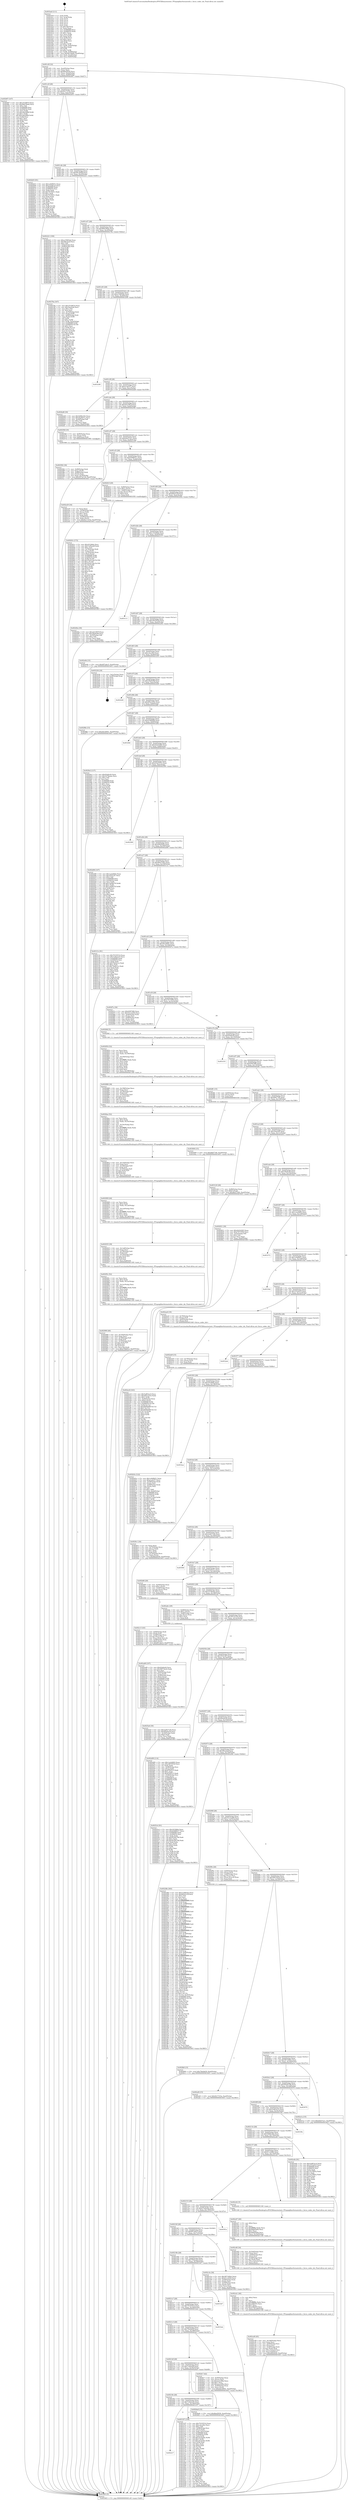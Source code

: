 digraph "0x401ba0" {
  label = "0x401ba0 (/mnt/c/Users/mathe/Desktop/tcc/POCII/binaries/extr_FFmpeglibavformatutils.c_force_codec_ids_Final-ollvm.out::main(0))"
  labelloc = "t"
  node[shape=record]

  Entry [label="",width=0.3,height=0.3,shape=circle,fillcolor=black,style=filled]
  "0x401c0f" [label="{
     0x401c0f [32]\l
     | [instrs]\l
     &nbsp;&nbsp;0x401c0f \<+6\>: mov -0xa0(%rbp),%eax\l
     &nbsp;&nbsp;0x401c15 \<+2\>: mov %eax,%ecx\l
     &nbsp;&nbsp;0x401c17 \<+6\>: sub $0x8bef2930,%ecx\l
     &nbsp;&nbsp;0x401c1d \<+6\>: mov %eax,-0xb4(%rbp)\l
     &nbsp;&nbsp;0x401c23 \<+6\>: mov %ecx,-0xb8(%rbp)\l
     &nbsp;&nbsp;0x401c29 \<+6\>: je 00000000004026f7 \<main+0xb57\>\l
  }"]
  "0x4026f7" [label="{
     0x4026f7 [147]\l
     | [instrs]\l
     &nbsp;&nbsp;0x4026f7 \<+5\>: mov $0x1f7e897d,%eax\l
     &nbsp;&nbsp;0x4026fc \<+5\>: mov $0x969190eb,%ecx\l
     &nbsp;&nbsp;0x402701 \<+2\>: mov $0x1,%dl\l
     &nbsp;&nbsp;0x402703 \<+7\>: mov 0x406068,%esi\l
     &nbsp;&nbsp;0x40270a \<+7\>: mov 0x406054,%edi\l
     &nbsp;&nbsp;0x402711 \<+3\>: mov %esi,%r8d\l
     &nbsp;&nbsp;0x402714 \<+7\>: sub $0xcbb248fd,%r8d\l
     &nbsp;&nbsp;0x40271b \<+4\>: sub $0x1,%r8d\l
     &nbsp;&nbsp;0x40271f \<+7\>: add $0xcbb248fd,%r8d\l
     &nbsp;&nbsp;0x402726 \<+4\>: imul %r8d,%esi\l
     &nbsp;&nbsp;0x40272a \<+3\>: and $0x1,%esi\l
     &nbsp;&nbsp;0x40272d \<+3\>: cmp $0x0,%esi\l
     &nbsp;&nbsp;0x402730 \<+4\>: sete %r9b\l
     &nbsp;&nbsp;0x402734 \<+3\>: cmp $0xa,%edi\l
     &nbsp;&nbsp;0x402737 \<+4\>: setl %r10b\l
     &nbsp;&nbsp;0x40273b \<+3\>: mov %r9b,%r11b\l
     &nbsp;&nbsp;0x40273e \<+4\>: xor $0xff,%r11b\l
     &nbsp;&nbsp;0x402742 \<+3\>: mov %r10b,%bl\l
     &nbsp;&nbsp;0x402745 \<+3\>: xor $0xff,%bl\l
     &nbsp;&nbsp;0x402748 \<+3\>: xor $0x1,%dl\l
     &nbsp;&nbsp;0x40274b \<+3\>: mov %r11b,%r14b\l
     &nbsp;&nbsp;0x40274e \<+4\>: and $0xff,%r14b\l
     &nbsp;&nbsp;0x402752 \<+3\>: and %dl,%r9b\l
     &nbsp;&nbsp;0x402755 \<+3\>: mov %bl,%r15b\l
     &nbsp;&nbsp;0x402758 \<+4\>: and $0xff,%r15b\l
     &nbsp;&nbsp;0x40275c \<+3\>: and %dl,%r10b\l
     &nbsp;&nbsp;0x40275f \<+3\>: or %r9b,%r14b\l
     &nbsp;&nbsp;0x402762 \<+3\>: or %r10b,%r15b\l
     &nbsp;&nbsp;0x402765 \<+3\>: xor %r15b,%r14b\l
     &nbsp;&nbsp;0x402768 \<+3\>: or %bl,%r11b\l
     &nbsp;&nbsp;0x40276b \<+4\>: xor $0xff,%r11b\l
     &nbsp;&nbsp;0x40276f \<+3\>: or $0x1,%dl\l
     &nbsp;&nbsp;0x402772 \<+3\>: and %dl,%r11b\l
     &nbsp;&nbsp;0x402775 \<+3\>: or %r11b,%r14b\l
     &nbsp;&nbsp;0x402778 \<+4\>: test $0x1,%r14b\l
     &nbsp;&nbsp;0x40277c \<+3\>: cmovne %ecx,%eax\l
     &nbsp;&nbsp;0x40277f \<+6\>: mov %eax,-0xa0(%rbp)\l
     &nbsp;&nbsp;0x402785 \<+5\>: jmp 0000000000403403 \<main+0x1863\>\l
  }"]
  "0x401c2f" [label="{
     0x401c2f [28]\l
     | [instrs]\l
     &nbsp;&nbsp;0x401c2f \<+5\>: jmp 0000000000401c34 \<main+0x94\>\l
     &nbsp;&nbsp;0x401c34 \<+6\>: mov -0xb4(%rbp),%eax\l
     &nbsp;&nbsp;0x401c3a \<+5\>: sub $0x9217333a,%eax\l
     &nbsp;&nbsp;0x401c3f \<+6\>: mov %eax,-0xbc(%rbp)\l
     &nbsp;&nbsp;0x401c45 \<+6\>: je 0000000000402b03 \<main+0xf63\>\l
  }"]
  Exit [label="",width=0.3,height=0.3,shape=circle,fillcolor=black,style=filled,peripheries=2]
  "0x402b03" [label="{
     0x402b03 [91]\l
     | [instrs]\l
     &nbsp;&nbsp;0x402b03 \<+5\>: mov $0x1e9d9b51,%eax\l
     &nbsp;&nbsp;0x402b08 \<+5\>: mov $0x232dbca5,%ecx\l
     &nbsp;&nbsp;0x402b0d \<+7\>: mov 0x406068,%edx\l
     &nbsp;&nbsp;0x402b14 \<+7\>: mov 0x406054,%esi\l
     &nbsp;&nbsp;0x402b1b \<+2\>: mov %edx,%edi\l
     &nbsp;&nbsp;0x402b1d \<+6\>: add $0x7f15b911,%edi\l
     &nbsp;&nbsp;0x402b23 \<+3\>: sub $0x1,%edi\l
     &nbsp;&nbsp;0x402b26 \<+6\>: sub $0x7f15b911,%edi\l
     &nbsp;&nbsp;0x402b2c \<+3\>: imul %edi,%edx\l
     &nbsp;&nbsp;0x402b2f \<+3\>: and $0x1,%edx\l
     &nbsp;&nbsp;0x402b32 \<+3\>: cmp $0x0,%edx\l
     &nbsp;&nbsp;0x402b35 \<+4\>: sete %r8b\l
     &nbsp;&nbsp;0x402b39 \<+3\>: cmp $0xa,%esi\l
     &nbsp;&nbsp;0x402b3c \<+4\>: setl %r9b\l
     &nbsp;&nbsp;0x402b40 \<+3\>: mov %r8b,%r10b\l
     &nbsp;&nbsp;0x402b43 \<+3\>: and %r9b,%r10b\l
     &nbsp;&nbsp;0x402b46 \<+3\>: xor %r9b,%r8b\l
     &nbsp;&nbsp;0x402b49 \<+3\>: or %r8b,%r10b\l
     &nbsp;&nbsp;0x402b4c \<+4\>: test $0x1,%r10b\l
     &nbsp;&nbsp;0x402b50 \<+3\>: cmovne %ecx,%eax\l
     &nbsp;&nbsp;0x402b53 \<+6\>: mov %eax,-0xa0(%rbp)\l
     &nbsp;&nbsp;0x402b59 \<+5\>: jmp 0000000000403403 \<main+0x1863\>\l
  }"]
  "0x401c4b" [label="{
     0x401c4b [28]\l
     | [instrs]\l
     &nbsp;&nbsp;0x401c4b \<+5\>: jmp 0000000000401c50 \<main+0xb0\>\l
     &nbsp;&nbsp;0x401c50 \<+6\>: mov -0xb4(%rbp),%eax\l
     &nbsp;&nbsp;0x401c56 \<+5\>: sub $0x94c3b00f,%eax\l
     &nbsp;&nbsp;0x401c5b \<+6\>: mov %eax,-0xc0(%rbp)\l
     &nbsp;&nbsp;0x401c61 \<+6\>: je 0000000000402221 \<main+0x681\>\l
  }"]
  "0x402217" [label="{
     0x402217\l
  }", style=dashed]
  "0x402221" [label="{
     0x402221 [106]\l
     | [instrs]\l
     &nbsp;&nbsp;0x402221 \<+5\>: mov $0xa15683eb,%eax\l
     &nbsp;&nbsp;0x402226 \<+5\>: mov $0x4fbcda2f,%ecx\l
     &nbsp;&nbsp;0x40222b \<+2\>: mov $0x1,%dl\l
     &nbsp;&nbsp;0x40222d \<+7\>: mov -0x9a(%rbp),%sil\l
     &nbsp;&nbsp;0x402234 \<+7\>: mov -0x99(%rbp),%dil\l
     &nbsp;&nbsp;0x40223b \<+3\>: mov %sil,%r8b\l
     &nbsp;&nbsp;0x40223e \<+4\>: xor $0xff,%r8b\l
     &nbsp;&nbsp;0x402242 \<+3\>: mov %dil,%r9b\l
     &nbsp;&nbsp;0x402245 \<+4\>: xor $0xff,%r9b\l
     &nbsp;&nbsp;0x402249 \<+3\>: xor $0x1,%dl\l
     &nbsp;&nbsp;0x40224c \<+3\>: mov %r8b,%r10b\l
     &nbsp;&nbsp;0x40224f \<+4\>: and $0xff,%r10b\l
     &nbsp;&nbsp;0x402253 \<+3\>: and %dl,%sil\l
     &nbsp;&nbsp;0x402256 \<+3\>: mov %r9b,%r11b\l
     &nbsp;&nbsp;0x402259 \<+4\>: and $0xff,%r11b\l
     &nbsp;&nbsp;0x40225d \<+3\>: and %dl,%dil\l
     &nbsp;&nbsp;0x402260 \<+3\>: or %sil,%r10b\l
     &nbsp;&nbsp;0x402263 \<+3\>: or %dil,%r11b\l
     &nbsp;&nbsp;0x402266 \<+3\>: xor %r11b,%r10b\l
     &nbsp;&nbsp;0x402269 \<+3\>: or %r9b,%r8b\l
     &nbsp;&nbsp;0x40226c \<+4\>: xor $0xff,%r8b\l
     &nbsp;&nbsp;0x402270 \<+3\>: or $0x1,%dl\l
     &nbsp;&nbsp;0x402273 \<+3\>: and %dl,%r8b\l
     &nbsp;&nbsp;0x402276 \<+3\>: or %r8b,%r10b\l
     &nbsp;&nbsp;0x402279 \<+4\>: test $0x1,%r10b\l
     &nbsp;&nbsp;0x40227d \<+3\>: cmovne %ecx,%eax\l
     &nbsp;&nbsp;0x402280 \<+6\>: mov %eax,-0xa0(%rbp)\l
     &nbsp;&nbsp;0x402286 \<+5\>: jmp 0000000000403403 \<main+0x1863\>\l
  }"]
  "0x401c67" [label="{
     0x401c67 [28]\l
     | [instrs]\l
     &nbsp;&nbsp;0x401c67 \<+5\>: jmp 0000000000401c6c \<main+0xcc\>\l
     &nbsp;&nbsp;0x401c6c \<+6\>: mov -0xb4(%rbp),%eax\l
     &nbsp;&nbsp;0x401c72 \<+5\>: sub $0x969190eb,%eax\l
     &nbsp;&nbsp;0x401c77 \<+6\>: mov %eax,-0xc4(%rbp)\l
     &nbsp;&nbsp;0x401c7d \<+6\>: je 000000000040278a \<main+0xbea\>\l
  }"]
  "0x403403" [label="{
     0x403403 [5]\l
     | [instrs]\l
     &nbsp;&nbsp;0x403403 \<+5\>: jmp 0000000000401c0f \<main+0x6f\>\l
  }"]
  "0x401ba0" [label="{
     0x401ba0 [111]\l
     | [instrs]\l
     &nbsp;&nbsp;0x401ba0 \<+1\>: push %rbp\l
     &nbsp;&nbsp;0x401ba1 \<+3\>: mov %rsp,%rbp\l
     &nbsp;&nbsp;0x401ba4 \<+2\>: push %r15\l
     &nbsp;&nbsp;0x401ba6 \<+2\>: push %r14\l
     &nbsp;&nbsp;0x401ba8 \<+2\>: push %r13\l
     &nbsp;&nbsp;0x401baa \<+2\>: push %r12\l
     &nbsp;&nbsp;0x401bac \<+1\>: push %rbx\l
     &nbsp;&nbsp;0x401bad \<+7\>: sub $0x1b8,%rsp\l
     &nbsp;&nbsp;0x401bb4 \<+2\>: xor %eax,%eax\l
     &nbsp;&nbsp;0x401bb6 \<+7\>: mov 0x406068,%ecx\l
     &nbsp;&nbsp;0x401bbd \<+7\>: mov 0x406054,%edx\l
     &nbsp;&nbsp;0x401bc4 \<+3\>: sub $0x1,%eax\l
     &nbsp;&nbsp;0x401bc7 \<+3\>: mov %ecx,%r8d\l
     &nbsp;&nbsp;0x401bca \<+3\>: add %eax,%r8d\l
     &nbsp;&nbsp;0x401bcd \<+4\>: imul %r8d,%ecx\l
     &nbsp;&nbsp;0x401bd1 \<+3\>: and $0x1,%ecx\l
     &nbsp;&nbsp;0x401bd4 \<+3\>: cmp $0x0,%ecx\l
     &nbsp;&nbsp;0x401bd7 \<+4\>: sete %r9b\l
     &nbsp;&nbsp;0x401bdb \<+4\>: and $0x1,%r9b\l
     &nbsp;&nbsp;0x401bdf \<+7\>: mov %r9b,-0x9a(%rbp)\l
     &nbsp;&nbsp;0x401be6 \<+3\>: cmp $0xa,%edx\l
     &nbsp;&nbsp;0x401be9 \<+4\>: setl %r9b\l
     &nbsp;&nbsp;0x401bed \<+4\>: and $0x1,%r9b\l
     &nbsp;&nbsp;0x401bf1 \<+7\>: mov %r9b,-0x99(%rbp)\l
     &nbsp;&nbsp;0x401bf8 \<+10\>: movl $0x94c3b00f,-0xa0(%rbp)\l
     &nbsp;&nbsp;0x401c02 \<+6\>: mov %edi,-0xa4(%rbp)\l
     &nbsp;&nbsp;0x401c08 \<+7\>: mov %rsi,-0xb0(%rbp)\l
  }"]
  "0x403197" [label="{
     0x403197 [159]\l
     | [instrs]\l
     &nbsp;&nbsp;0x403197 \<+5\>: mov $0x70193514,%eax\l
     &nbsp;&nbsp;0x40319c \<+5\>: mov $0xccbccfb2,%ecx\l
     &nbsp;&nbsp;0x4031a1 \<+2\>: mov $0x1,%dl\l
     &nbsp;&nbsp;0x4031a3 \<+7\>: mov -0x98(%rbp),%rsi\l
     &nbsp;&nbsp;0x4031aa \<+2\>: mov (%rsi),%edi\l
     &nbsp;&nbsp;0x4031ac \<+3\>: mov %edi,-0x2c(%rbp)\l
     &nbsp;&nbsp;0x4031af \<+7\>: mov 0x406068,%edi\l
     &nbsp;&nbsp;0x4031b6 \<+8\>: mov 0x406054,%r8d\l
     &nbsp;&nbsp;0x4031be \<+3\>: mov %edi,%r9d\l
     &nbsp;&nbsp;0x4031c1 \<+7\>: add $0xcd14a0dc,%r9d\l
     &nbsp;&nbsp;0x4031c8 \<+4\>: sub $0x1,%r9d\l
     &nbsp;&nbsp;0x4031cc \<+7\>: sub $0xcd14a0dc,%r9d\l
     &nbsp;&nbsp;0x4031d3 \<+4\>: imul %r9d,%edi\l
     &nbsp;&nbsp;0x4031d7 \<+3\>: and $0x1,%edi\l
     &nbsp;&nbsp;0x4031da \<+3\>: cmp $0x0,%edi\l
     &nbsp;&nbsp;0x4031dd \<+4\>: sete %r10b\l
     &nbsp;&nbsp;0x4031e1 \<+4\>: cmp $0xa,%r8d\l
     &nbsp;&nbsp;0x4031e5 \<+4\>: setl %r11b\l
     &nbsp;&nbsp;0x4031e9 \<+3\>: mov %r10b,%bl\l
     &nbsp;&nbsp;0x4031ec \<+3\>: xor $0xff,%bl\l
     &nbsp;&nbsp;0x4031ef \<+3\>: mov %r11b,%r14b\l
     &nbsp;&nbsp;0x4031f2 \<+4\>: xor $0xff,%r14b\l
     &nbsp;&nbsp;0x4031f6 \<+3\>: xor $0x0,%dl\l
     &nbsp;&nbsp;0x4031f9 \<+3\>: mov %bl,%r15b\l
     &nbsp;&nbsp;0x4031fc \<+4\>: and $0x0,%r15b\l
     &nbsp;&nbsp;0x403200 \<+3\>: and %dl,%r10b\l
     &nbsp;&nbsp;0x403203 \<+3\>: mov %r14b,%r12b\l
     &nbsp;&nbsp;0x403206 \<+4\>: and $0x0,%r12b\l
     &nbsp;&nbsp;0x40320a \<+3\>: and %dl,%r11b\l
     &nbsp;&nbsp;0x40320d \<+3\>: or %r10b,%r15b\l
     &nbsp;&nbsp;0x403210 \<+3\>: or %r11b,%r12b\l
     &nbsp;&nbsp;0x403213 \<+3\>: xor %r12b,%r15b\l
     &nbsp;&nbsp;0x403216 \<+3\>: or %r14b,%bl\l
     &nbsp;&nbsp;0x403219 \<+3\>: xor $0xff,%bl\l
     &nbsp;&nbsp;0x40321c \<+3\>: or $0x0,%dl\l
     &nbsp;&nbsp;0x40321f \<+2\>: and %dl,%bl\l
     &nbsp;&nbsp;0x403221 \<+3\>: or %bl,%r15b\l
     &nbsp;&nbsp;0x403224 \<+4\>: test $0x1,%r15b\l
     &nbsp;&nbsp;0x403228 \<+3\>: cmovne %ecx,%eax\l
     &nbsp;&nbsp;0x40322b \<+6\>: mov %eax,-0xa0(%rbp)\l
     &nbsp;&nbsp;0x403231 \<+5\>: jmp 0000000000403403 \<main+0x1863\>\l
  }"]
  "0x40278a" [label="{
     0x40278a [167]\l
     | [instrs]\l
     &nbsp;&nbsp;0x40278a \<+5\>: mov $0x1f7e897d,%eax\l
     &nbsp;&nbsp;0x40278f \<+5\>: mov $0x34e4c06,%ecx\l
     &nbsp;&nbsp;0x402794 \<+2\>: mov $0x1,%dl\l
     &nbsp;&nbsp;0x402796 \<+2\>: xor %esi,%esi\l
     &nbsp;&nbsp;0x402798 \<+4\>: mov -0x70(%rbp),%rdi\l
     &nbsp;&nbsp;0x40279c \<+3\>: mov (%rdi),%r8d\l
     &nbsp;&nbsp;0x40279f \<+4\>: mov -0x80(%rbp),%rdi\l
     &nbsp;&nbsp;0x4027a3 \<+3\>: cmp (%rdi),%r8d\l
     &nbsp;&nbsp;0x4027a6 \<+4\>: setl %r9b\l
     &nbsp;&nbsp;0x4027aa \<+4\>: and $0x1,%r9b\l
     &nbsp;&nbsp;0x4027ae \<+4\>: mov %r9b,-0x2e(%rbp)\l
     &nbsp;&nbsp;0x4027b2 \<+8\>: mov 0x406068,%r8d\l
     &nbsp;&nbsp;0x4027ba \<+8\>: mov 0x406054,%r10d\l
     &nbsp;&nbsp;0x4027c2 \<+3\>: sub $0x1,%esi\l
     &nbsp;&nbsp;0x4027c5 \<+3\>: mov %r8d,%r11d\l
     &nbsp;&nbsp;0x4027c8 \<+3\>: add %esi,%r11d\l
     &nbsp;&nbsp;0x4027cb \<+4\>: imul %r11d,%r8d\l
     &nbsp;&nbsp;0x4027cf \<+4\>: and $0x1,%r8d\l
     &nbsp;&nbsp;0x4027d3 \<+4\>: cmp $0x0,%r8d\l
     &nbsp;&nbsp;0x4027d7 \<+4\>: sete %r9b\l
     &nbsp;&nbsp;0x4027db \<+4\>: cmp $0xa,%r10d\l
     &nbsp;&nbsp;0x4027df \<+3\>: setl %bl\l
     &nbsp;&nbsp;0x4027e2 \<+3\>: mov %r9b,%r14b\l
     &nbsp;&nbsp;0x4027e5 \<+4\>: xor $0xff,%r14b\l
     &nbsp;&nbsp;0x4027e9 \<+3\>: mov %bl,%r15b\l
     &nbsp;&nbsp;0x4027ec \<+4\>: xor $0xff,%r15b\l
     &nbsp;&nbsp;0x4027f0 \<+3\>: xor $0x1,%dl\l
     &nbsp;&nbsp;0x4027f3 \<+3\>: mov %r14b,%r12b\l
     &nbsp;&nbsp;0x4027f6 \<+4\>: and $0xff,%r12b\l
     &nbsp;&nbsp;0x4027fa \<+3\>: and %dl,%r9b\l
     &nbsp;&nbsp;0x4027fd \<+3\>: mov %r15b,%r13b\l
     &nbsp;&nbsp;0x402800 \<+4\>: and $0xff,%r13b\l
     &nbsp;&nbsp;0x402804 \<+2\>: and %dl,%bl\l
     &nbsp;&nbsp;0x402806 \<+3\>: or %r9b,%r12b\l
     &nbsp;&nbsp;0x402809 \<+3\>: or %bl,%r13b\l
     &nbsp;&nbsp;0x40280c \<+3\>: xor %r13b,%r12b\l
     &nbsp;&nbsp;0x40280f \<+3\>: or %r15b,%r14b\l
     &nbsp;&nbsp;0x402812 \<+4\>: xor $0xff,%r14b\l
     &nbsp;&nbsp;0x402816 \<+3\>: or $0x1,%dl\l
     &nbsp;&nbsp;0x402819 \<+3\>: and %dl,%r14b\l
     &nbsp;&nbsp;0x40281c \<+3\>: or %r14b,%r12b\l
     &nbsp;&nbsp;0x40281f \<+4\>: test $0x1,%r12b\l
     &nbsp;&nbsp;0x402823 \<+3\>: cmovne %ecx,%eax\l
     &nbsp;&nbsp;0x402826 \<+6\>: mov %eax,-0xa0(%rbp)\l
     &nbsp;&nbsp;0x40282c \<+5\>: jmp 0000000000403403 \<main+0x1863\>\l
  }"]
  "0x401c83" [label="{
     0x401c83 [28]\l
     | [instrs]\l
     &nbsp;&nbsp;0x401c83 \<+5\>: jmp 0000000000401c88 \<main+0xe8\>\l
     &nbsp;&nbsp;0x401c88 \<+6\>: mov -0xb4(%rbp),%eax\l
     &nbsp;&nbsp;0x401c8e \<+5\>: sub $0xa15683eb,%eax\l
     &nbsp;&nbsp;0x401c93 \<+6\>: mov %eax,-0xc8(%rbp)\l
     &nbsp;&nbsp;0x401c99 \<+6\>: je 0000000000403248 \<main+0x16a8\>\l
  }"]
  "0x403000" [label="{
     0x403000 [15]\l
     | [instrs]\l
     &nbsp;&nbsp;0x403000 \<+10\>: movl $0xfdbf77d0,-0xa0(%rbp)\l
     &nbsp;&nbsp;0x40300a \<+5\>: jmp 0000000000403403 \<main+0x1863\>\l
  }"]
  "0x403248" [label="{
     0x403248\l
  }", style=dashed]
  "0x401c9f" [label="{
     0x401c9f [28]\l
     | [instrs]\l
     &nbsp;&nbsp;0x401c9f \<+5\>: jmp 0000000000401ca4 \<main+0x104\>\l
     &nbsp;&nbsp;0x401ca4 \<+6\>: mov -0xb4(%rbp),%eax\l
     &nbsp;&nbsp;0x401caa \<+5\>: sub $0xa1afcf37,%eax\l
     &nbsp;&nbsp;0x401caf \<+6\>: mov %eax,-0xcc(%rbp)\l
     &nbsp;&nbsp;0x401cb5 \<+6\>: je 0000000000402bd8 \<main+0x1038\>\l
  }"]
  "0x402fb8" [label="{
     0x402fb8 [15]\l
     | [instrs]\l
     &nbsp;&nbsp;0x402fb8 \<+10\>: movl $0x79e0dd3f,-0xa0(%rbp)\l
     &nbsp;&nbsp;0x402fc2 \<+5\>: jmp 0000000000403403 \<main+0x1863\>\l
  }"]
  "0x402bd8" [label="{
     0x402bd8 [30]\l
     | [instrs]\l
     &nbsp;&nbsp;0x402bd8 \<+5\>: mov $0x5d68e342,%eax\l
     &nbsp;&nbsp;0x402bdd \<+5\>: mov $0x2ba0b51c,%ecx\l
     &nbsp;&nbsp;0x402be2 \<+3\>: mov -0x2d(%rbp),%dl\l
     &nbsp;&nbsp;0x402be5 \<+3\>: test $0x1,%dl\l
     &nbsp;&nbsp;0x402be8 \<+3\>: cmovne %ecx,%eax\l
     &nbsp;&nbsp;0x402beb \<+6\>: mov %eax,-0xa0(%rbp)\l
     &nbsp;&nbsp;0x402bf1 \<+5\>: jmp 0000000000403403 \<main+0x1863\>\l
  }"]
  "0x401cbb" [label="{
     0x401cbb [28]\l
     | [instrs]\l
     &nbsp;&nbsp;0x401cbb \<+5\>: jmp 0000000000401cc0 \<main+0x120\>\l
     &nbsp;&nbsp;0x401cc0 \<+6\>: mov -0xb4(%rbp),%eax\l
     &nbsp;&nbsp;0x401cc6 \<+5\>: sub $0xab21967f,%eax\l
     &nbsp;&nbsp;0x401ccb \<+6\>: mov %eax,-0xd0(%rbp)\l
     &nbsp;&nbsp;0x401cd1 \<+6\>: je 000000000040256f \<main+0x9cf\>\l
  }"]
  "0x402ec8" [label="{
     0x402ec8 [163]\l
     | [instrs]\l
     &nbsp;&nbsp;0x402ec8 \<+5\>: mov $0x5a963a14,%ecx\l
     &nbsp;&nbsp;0x402ecd \<+5\>: mov $0xd05a101b,%edx\l
     &nbsp;&nbsp;0x402ed2 \<+3\>: mov $0x1,%r8b\l
     &nbsp;&nbsp;0x402ed5 \<+4\>: mov -0x40(%rbp),%rax\l
     &nbsp;&nbsp;0x402ed9 \<+6\>: movl $0x0,(%rax)\l
     &nbsp;&nbsp;0x402edf \<+8\>: mov 0x406068,%r9d\l
     &nbsp;&nbsp;0x402ee7 \<+8\>: mov 0x406054,%r10d\l
     &nbsp;&nbsp;0x402eef \<+3\>: mov %r9d,%r11d\l
     &nbsp;&nbsp;0x402ef2 \<+7\>: sub $0xb609dd99,%r11d\l
     &nbsp;&nbsp;0x402ef9 \<+4\>: sub $0x1,%r11d\l
     &nbsp;&nbsp;0x402efd \<+7\>: add $0xb609dd99,%r11d\l
     &nbsp;&nbsp;0x402f04 \<+4\>: imul %r11d,%r9d\l
     &nbsp;&nbsp;0x402f08 \<+4\>: and $0x1,%r9d\l
     &nbsp;&nbsp;0x402f0c \<+4\>: cmp $0x0,%r9d\l
     &nbsp;&nbsp;0x402f10 \<+3\>: sete %bl\l
     &nbsp;&nbsp;0x402f13 \<+4\>: cmp $0xa,%r10d\l
     &nbsp;&nbsp;0x402f17 \<+4\>: setl %r14b\l
     &nbsp;&nbsp;0x402f1b \<+3\>: mov %bl,%r15b\l
     &nbsp;&nbsp;0x402f1e \<+4\>: xor $0xff,%r15b\l
     &nbsp;&nbsp;0x402f22 \<+3\>: mov %r14b,%r12b\l
     &nbsp;&nbsp;0x402f25 \<+4\>: xor $0xff,%r12b\l
     &nbsp;&nbsp;0x402f29 \<+4\>: xor $0x0,%r8b\l
     &nbsp;&nbsp;0x402f2d \<+3\>: mov %r15b,%r13b\l
     &nbsp;&nbsp;0x402f30 \<+4\>: and $0x0,%r13b\l
     &nbsp;&nbsp;0x402f34 \<+3\>: and %r8b,%bl\l
     &nbsp;&nbsp;0x402f37 \<+3\>: mov %r12b,%al\l
     &nbsp;&nbsp;0x402f3a \<+2\>: and $0x0,%al\l
     &nbsp;&nbsp;0x402f3c \<+3\>: and %r8b,%r14b\l
     &nbsp;&nbsp;0x402f3f \<+3\>: or %bl,%r13b\l
     &nbsp;&nbsp;0x402f42 \<+3\>: or %r14b,%al\l
     &nbsp;&nbsp;0x402f45 \<+3\>: xor %al,%r13b\l
     &nbsp;&nbsp;0x402f48 \<+3\>: or %r12b,%r15b\l
     &nbsp;&nbsp;0x402f4b \<+4\>: xor $0xff,%r15b\l
     &nbsp;&nbsp;0x402f4f \<+4\>: or $0x0,%r8b\l
     &nbsp;&nbsp;0x402f53 \<+3\>: and %r8b,%r15b\l
     &nbsp;&nbsp;0x402f56 \<+3\>: or %r15b,%r13b\l
     &nbsp;&nbsp;0x402f59 \<+4\>: test $0x1,%r13b\l
     &nbsp;&nbsp;0x402f5d \<+3\>: cmovne %edx,%ecx\l
     &nbsp;&nbsp;0x402f60 \<+6\>: mov %ecx,-0xa0(%rbp)\l
     &nbsp;&nbsp;0x402f66 \<+5\>: jmp 0000000000403403 \<main+0x1863\>\l
  }"]
  "0x40256f" [label="{
     0x40256f [19]\l
     | [instrs]\l
     &nbsp;&nbsp;0x40256f \<+7\>: mov -0x90(%rbp),%rax\l
     &nbsp;&nbsp;0x402576 \<+3\>: mov (%rax),%rax\l
     &nbsp;&nbsp;0x402579 \<+4\>: mov 0x8(%rax),%rdi\l
     &nbsp;&nbsp;0x40257d \<+5\>: call 0000000000401060 \<atoi@plt\>\l
     | [calls]\l
     &nbsp;&nbsp;0x401060 \{1\} (unknown)\l
  }"]
  "0x401cd7" [label="{
     0x401cd7 [28]\l
     | [instrs]\l
     &nbsp;&nbsp;0x401cd7 \<+5\>: jmp 0000000000401cdc \<main+0x13c\>\l
     &nbsp;&nbsp;0x401cdc \<+6\>: mov -0xb4(%rbp),%eax\l
     &nbsp;&nbsp;0x401ce2 \<+5\>: sub $0xb4d37ac1,%eax\l
     &nbsp;&nbsp;0x401ce7 \<+6\>: mov %eax,-0xd4(%rbp)\l
     &nbsp;&nbsp;0x401ced \<+6\>: je 0000000000402e29 \<main+0x1289\>\l
  }"]
  "0x402eb9" [label="{
     0x402eb9 [15]\l
     | [instrs]\l
     &nbsp;&nbsp;0x402eb9 \<+4\>: mov -0x78(%rbp),%rax\l
     &nbsp;&nbsp;0x402ebd \<+3\>: mov (%rax),%rax\l
     &nbsp;&nbsp;0x402ec0 \<+3\>: mov %rax,%rdi\l
     &nbsp;&nbsp;0x402ec3 \<+5\>: call 0000000000401030 \<free@plt\>\l
     | [calls]\l
     &nbsp;&nbsp;0x401030 \{1\} (unknown)\l
  }"]
  "0x402e29" [label="{
     0x402e29 [34]\l
     | [instrs]\l
     &nbsp;&nbsp;0x402e29 \<+2\>: xor %eax,%eax\l
     &nbsp;&nbsp;0x402e2b \<+4\>: mov -0x58(%rbp),%rcx\l
     &nbsp;&nbsp;0x402e2f \<+2\>: mov (%rcx),%edx\l
     &nbsp;&nbsp;0x402e31 \<+3\>: sub $0x1,%eax\l
     &nbsp;&nbsp;0x402e34 \<+2\>: sub %eax,%edx\l
     &nbsp;&nbsp;0x402e36 \<+4\>: mov -0x58(%rbp),%rcx\l
     &nbsp;&nbsp;0x402e3a \<+2\>: mov %edx,(%rcx)\l
     &nbsp;&nbsp;0x402e3c \<+10\>: movl $0x9217333a,-0xa0(%rbp)\l
     &nbsp;&nbsp;0x402e46 \<+5\>: jmp 0000000000403403 \<main+0x1863\>\l
  }"]
  "0x401cf3" [label="{
     0x401cf3 [28]\l
     | [instrs]\l
     &nbsp;&nbsp;0x401cf3 \<+5\>: jmp 0000000000401cf8 \<main+0x158\>\l
     &nbsp;&nbsp;0x401cf8 \<+6\>: mov -0xb4(%rbp),%eax\l
     &nbsp;&nbsp;0x401cfe \<+5\>: sub $0xb5688317,%eax\l
     &nbsp;&nbsp;0x401d03 \<+6\>: mov %eax,-0xd8(%rbp)\l
     &nbsp;&nbsp;0x401d09 \<+6\>: je 000000000040261f \<main+0xa7f\>\l
  }"]
  "0x402cd9" [label="{
     0x402cd9 [45]\l
     | [instrs]\l
     &nbsp;&nbsp;0x402cd9 \<+6\>: mov -0x1b8(%rbp),%ecx\l
     &nbsp;&nbsp;0x402cdf \<+3\>: imul %eax,%ecx\l
     &nbsp;&nbsp;0x402ce2 \<+4\>: mov -0x60(%rbp),%rsi\l
     &nbsp;&nbsp;0x402ce6 \<+3\>: mov (%rsi),%rsi\l
     &nbsp;&nbsp;0x402ce9 \<+4\>: mov -0x58(%rbp),%rdi\l
     &nbsp;&nbsp;0x402ced \<+3\>: movslq (%rdi),%rdi\l
     &nbsp;&nbsp;0x402cf0 \<+4\>: mov (%rsi,%rdi,8),%rsi\l
     &nbsp;&nbsp;0x402cf4 \<+3\>: mov %ecx,0x4(%rsi)\l
     &nbsp;&nbsp;0x402cf7 \<+10\>: movl $0xd4f2042b,-0xa0(%rbp)\l
     &nbsp;&nbsp;0x402d01 \<+5\>: jmp 0000000000403403 \<main+0x1863\>\l
  }"]
  "0x40261f" [label="{
     0x40261f [29]\l
     | [instrs]\l
     &nbsp;&nbsp;0x40261f \<+4\>: mov -0x80(%rbp),%rax\l
     &nbsp;&nbsp;0x402623 \<+6\>: movl $0x1,(%rax)\l
     &nbsp;&nbsp;0x402629 \<+4\>: mov -0x80(%rbp),%rax\l
     &nbsp;&nbsp;0x40262d \<+3\>: movslq (%rax),%rax\l
     &nbsp;&nbsp;0x402630 \<+4\>: shl $0x4,%rax\l
     &nbsp;&nbsp;0x402634 \<+3\>: mov %rax,%rdi\l
     &nbsp;&nbsp;0x402637 \<+5\>: call 0000000000401050 \<malloc@plt\>\l
     | [calls]\l
     &nbsp;&nbsp;0x401050 \{1\} (unknown)\l
  }"]
  "0x401d0f" [label="{
     0x401d0f [28]\l
     | [instrs]\l
     &nbsp;&nbsp;0x401d0f \<+5\>: jmp 0000000000401d14 \<main+0x174\>\l
     &nbsp;&nbsp;0x401d14 \<+6\>: mov -0xb4(%rbp),%eax\l
     &nbsp;&nbsp;0x401d1a \<+5\>: sub $0xb85d123f,%eax\l
     &nbsp;&nbsp;0x401d1f \<+6\>: mov %eax,-0xdc(%rbp)\l
     &nbsp;&nbsp;0x401d25 \<+6\>: je 000000000040240a \<main+0x86a\>\l
  }"]
  "0x402cb1" [label="{
     0x402cb1 [40]\l
     | [instrs]\l
     &nbsp;&nbsp;0x402cb1 \<+5\>: mov $0x2,%ecx\l
     &nbsp;&nbsp;0x402cb6 \<+1\>: cltd\l
     &nbsp;&nbsp;0x402cb7 \<+2\>: idiv %ecx\l
     &nbsp;&nbsp;0x402cb9 \<+6\>: imul $0xfffffffe,%edx,%ecx\l
     &nbsp;&nbsp;0x402cbf \<+6\>: sub $0xe2ffa655,%ecx\l
     &nbsp;&nbsp;0x402cc5 \<+3\>: add $0x1,%ecx\l
     &nbsp;&nbsp;0x402cc8 \<+6\>: add $0xe2ffa655,%ecx\l
     &nbsp;&nbsp;0x402cce \<+6\>: mov %ecx,-0x1b8(%rbp)\l
     &nbsp;&nbsp;0x402cd4 \<+5\>: call 0000000000401160 \<next_i\>\l
     | [calls]\l
     &nbsp;&nbsp;0x401160 \{1\} (/mnt/c/Users/mathe/Desktop/tcc/POCII/binaries/extr_FFmpeglibavformatutils.c_force_codec_ids_Final-ollvm.out::next_i)\l
  }"]
  "0x40240a" [label="{
     0x40240a [30]\l
     | [instrs]\l
     &nbsp;&nbsp;0x40240a \<+5\>: mov $0xab21967f,%eax\l
     &nbsp;&nbsp;0x40240f \<+5\>: mov $0xcfde9248,%ecx\l
     &nbsp;&nbsp;0x402414 \<+3\>: mov -0x35(%rbp),%dl\l
     &nbsp;&nbsp;0x402417 \<+3\>: test $0x1,%dl\l
     &nbsp;&nbsp;0x40241a \<+3\>: cmovne %ecx,%eax\l
     &nbsp;&nbsp;0x40241d \<+6\>: mov %eax,-0xa0(%rbp)\l
     &nbsp;&nbsp;0x402423 \<+5\>: jmp 0000000000403403 \<main+0x1863\>\l
  }"]
  "0x401d2b" [label="{
     0x401d2b [28]\l
     | [instrs]\l
     &nbsp;&nbsp;0x401d2b \<+5\>: jmp 0000000000401d30 \<main+0x190\>\l
     &nbsp;&nbsp;0x401d30 \<+6\>: mov -0xb4(%rbp),%eax\l
     &nbsp;&nbsp;0x401d36 \<+5\>: sub $0xc103d6eb,%eax\l
     &nbsp;&nbsp;0x401d3b \<+6\>: mov %eax,-0xe0(%rbp)\l
     &nbsp;&nbsp;0x401d41 \<+6\>: je 0000000000403111 \<main+0x1571\>\l
  }"]
  "0x402c8f" [label="{
     0x402c8f [34]\l
     | [instrs]\l
     &nbsp;&nbsp;0x402c8f \<+6\>: mov -0x1b4(%rbp),%ecx\l
     &nbsp;&nbsp;0x402c95 \<+3\>: imul %eax,%ecx\l
     &nbsp;&nbsp;0x402c98 \<+4\>: mov -0x60(%rbp),%rsi\l
     &nbsp;&nbsp;0x402c9c \<+3\>: mov (%rsi),%rsi\l
     &nbsp;&nbsp;0x402c9f \<+4\>: mov -0x58(%rbp),%rdi\l
     &nbsp;&nbsp;0x402ca3 \<+3\>: movslq (%rdi),%rdi\l
     &nbsp;&nbsp;0x402ca6 \<+4\>: mov (%rsi,%rdi,8),%rsi\l
     &nbsp;&nbsp;0x402caa \<+2\>: mov %ecx,(%rsi)\l
     &nbsp;&nbsp;0x402cac \<+5\>: call 0000000000401160 \<next_i\>\l
     | [calls]\l
     &nbsp;&nbsp;0x401160 \{1\} (/mnt/c/Users/mathe/Desktop/tcc/POCII/binaries/extr_FFmpeglibavformatutils.c_force_codec_ids_Final-ollvm.out::next_i)\l
  }"]
  "0x403111" [label="{
     0x403111\l
  }", style=dashed]
  "0x401d47" [label="{
     0x401d47 [28]\l
     | [instrs]\l
     &nbsp;&nbsp;0x401d47 \<+5\>: jmp 0000000000401d4c \<main+0x1ac\>\l
     &nbsp;&nbsp;0x401d4c \<+6\>: mov -0xb4(%rbp),%eax\l
     &nbsp;&nbsp;0x401d52 \<+5\>: sub $0xc603593d,%eax\l
     &nbsp;&nbsp;0x401d57 \<+6\>: mov %eax,-0xe4(%rbp)\l
     &nbsp;&nbsp;0x401d5d \<+6\>: je 0000000000402e0b \<main+0x126b\>\l
  }"]
  "0x402c67" [label="{
     0x402c67 [40]\l
     | [instrs]\l
     &nbsp;&nbsp;0x402c67 \<+5\>: mov $0x2,%ecx\l
     &nbsp;&nbsp;0x402c6c \<+1\>: cltd\l
     &nbsp;&nbsp;0x402c6d \<+2\>: idiv %ecx\l
     &nbsp;&nbsp;0x402c6f \<+6\>: imul $0xfffffffe,%edx,%ecx\l
     &nbsp;&nbsp;0x402c75 \<+6\>: sub $0x9db65b0b,%ecx\l
     &nbsp;&nbsp;0x402c7b \<+3\>: add $0x1,%ecx\l
     &nbsp;&nbsp;0x402c7e \<+6\>: add $0x9db65b0b,%ecx\l
     &nbsp;&nbsp;0x402c84 \<+6\>: mov %ecx,-0x1b4(%rbp)\l
     &nbsp;&nbsp;0x402c8a \<+5\>: call 0000000000401160 \<next_i\>\l
     | [calls]\l
     &nbsp;&nbsp;0x401160 \{1\} (/mnt/c/Users/mathe/Desktop/tcc/POCII/binaries/extr_FFmpeglibavformatutils.c_force_codec_ids_Final-ollvm.out::next_i)\l
  }"]
  "0x402e0b" [label="{
     0x402e0b [15]\l
     | [instrs]\l
     &nbsp;&nbsp;0x402e0b \<+10\>: movl $0x697afec5,-0xa0(%rbp)\l
     &nbsp;&nbsp;0x402e15 \<+5\>: jmp 0000000000403403 \<main+0x1863\>\l
  }"]
  "0x401d63" [label="{
     0x401d63 [28]\l
     | [instrs]\l
     &nbsp;&nbsp;0x401d63 \<+5\>: jmp 0000000000401d68 \<main+0x1c8\>\l
     &nbsp;&nbsp;0x401d68 \<+6\>: mov -0xb4(%rbp),%eax\l
     &nbsp;&nbsp;0x401d6e \<+5\>: sub $0xccbccfb2,%eax\l
     &nbsp;&nbsp;0x401d73 \<+6\>: mov %eax,-0xe8(%rbp)\l
     &nbsp;&nbsp;0x401d79 \<+6\>: je 0000000000403236 \<main+0x1696\>\l
  }"]
  "0x402c13" [label="{
     0x402c13 [43]\l
     | [instrs]\l
     &nbsp;&nbsp;0x402c13 \<+4\>: mov -0x60(%rbp),%rdi\l
     &nbsp;&nbsp;0x402c17 \<+3\>: mov (%rdi),%rdi\l
     &nbsp;&nbsp;0x402c1a \<+4\>: mov -0x58(%rbp),%rcx\l
     &nbsp;&nbsp;0x402c1e \<+3\>: movslq (%rcx),%rcx\l
     &nbsp;&nbsp;0x402c21 \<+4\>: mov %rax,(%rdi,%rcx,8)\l
     &nbsp;&nbsp;0x402c25 \<+4\>: mov -0x48(%rbp),%rax\l
     &nbsp;&nbsp;0x402c29 \<+6\>: movl $0x0,(%rax)\l
     &nbsp;&nbsp;0x402c2f \<+10\>: movl $0x697afec5,-0xa0(%rbp)\l
     &nbsp;&nbsp;0x402c39 \<+5\>: jmp 0000000000403403 \<main+0x1863\>\l
  }"]
  "0x403236" [label="{
     0x403236 [18]\l
     | [instrs]\l
     &nbsp;&nbsp;0x403236 \<+3\>: mov -0x2c(%rbp),%eax\l
     &nbsp;&nbsp;0x403239 \<+4\>: lea -0x28(%rbp),%rsp\l
     &nbsp;&nbsp;0x40323d \<+1\>: pop %rbx\l
     &nbsp;&nbsp;0x40323e \<+2\>: pop %r12\l
     &nbsp;&nbsp;0x403240 \<+2\>: pop %r13\l
     &nbsp;&nbsp;0x403242 \<+2\>: pop %r14\l
     &nbsp;&nbsp;0x403244 \<+2\>: pop %r15\l
     &nbsp;&nbsp;0x403246 \<+1\>: pop %rbp\l
     &nbsp;&nbsp;0x403247 \<+1\>: ret\l
  }"]
  "0x401d7f" [label="{
     0x401d7f [28]\l
     | [instrs]\l
     &nbsp;&nbsp;0x401d7f \<+5\>: jmp 0000000000401d84 \<main+0x1e4\>\l
     &nbsp;&nbsp;0x401d84 \<+6\>: mov -0xb4(%rbp),%eax\l
     &nbsp;&nbsp;0x401d8a \<+5\>: sub $0xcfde9248,%eax\l
     &nbsp;&nbsp;0x401d8f \<+6\>: mov %eax,-0xec(%rbp)\l
     &nbsp;&nbsp;0x401d95 \<+6\>: je 0000000000402428 \<main+0x888\>\l
  }"]
  "0x402a89" [label="{
     0x402a89 [107]\l
     | [instrs]\l
     &nbsp;&nbsp;0x402a89 \<+5\>: mov $0xf24d4cf4,%ecx\l
     &nbsp;&nbsp;0x402a8e \<+5\>: mov $0x5857d2c6,%edx\l
     &nbsp;&nbsp;0x402a93 \<+2\>: xor %esi,%esi\l
     &nbsp;&nbsp;0x402a95 \<+4\>: mov -0x60(%rbp),%rdi\l
     &nbsp;&nbsp;0x402a99 \<+3\>: mov %rax,(%rdi)\l
     &nbsp;&nbsp;0x402a9c \<+4\>: mov -0x58(%rbp),%rax\l
     &nbsp;&nbsp;0x402aa0 \<+6\>: movl $0x0,(%rax)\l
     &nbsp;&nbsp;0x402aa6 \<+8\>: mov 0x406068,%r8d\l
     &nbsp;&nbsp;0x402aae \<+8\>: mov 0x406054,%r9d\l
     &nbsp;&nbsp;0x402ab6 \<+3\>: sub $0x1,%esi\l
     &nbsp;&nbsp;0x402ab9 \<+3\>: mov %r8d,%r10d\l
     &nbsp;&nbsp;0x402abc \<+3\>: add %esi,%r10d\l
     &nbsp;&nbsp;0x402abf \<+4\>: imul %r10d,%r8d\l
     &nbsp;&nbsp;0x402ac3 \<+4\>: and $0x1,%r8d\l
     &nbsp;&nbsp;0x402ac7 \<+4\>: cmp $0x0,%r8d\l
     &nbsp;&nbsp;0x402acb \<+4\>: sete %r11b\l
     &nbsp;&nbsp;0x402acf \<+4\>: cmp $0xa,%r9d\l
     &nbsp;&nbsp;0x402ad3 \<+3\>: setl %bl\l
     &nbsp;&nbsp;0x402ad6 \<+3\>: mov %r11b,%r14b\l
     &nbsp;&nbsp;0x402ad9 \<+3\>: and %bl,%r14b\l
     &nbsp;&nbsp;0x402adc \<+3\>: xor %bl,%r11b\l
     &nbsp;&nbsp;0x402adf \<+3\>: or %r11b,%r14b\l
     &nbsp;&nbsp;0x402ae2 \<+4\>: test $0x1,%r14b\l
     &nbsp;&nbsp;0x402ae6 \<+3\>: cmovne %edx,%ecx\l
     &nbsp;&nbsp;0x402ae9 \<+6\>: mov %ecx,-0xa0(%rbp)\l
     &nbsp;&nbsp;0x402aef \<+5\>: jmp 0000000000403403 \<main+0x1863\>\l
  }"]
  "0x402428" [label="{
     0x402428\l
  }", style=dashed]
  "0x401d9b" [label="{
     0x401d9b [28]\l
     | [instrs]\l
     &nbsp;&nbsp;0x401d9b \<+5\>: jmp 0000000000401da0 \<main+0x200\>\l
     &nbsp;&nbsp;0x401da0 \<+6\>: mov -0xb4(%rbp),%eax\l
     &nbsp;&nbsp;0x401da6 \<+5\>: sub $0xd05a101b,%eax\l
     &nbsp;&nbsp;0x401dab \<+6\>: mov %eax,-0xf0(%rbp)\l
     &nbsp;&nbsp;0x401db1 \<+6\>: je 0000000000402f6b \<main+0x13cb\>\l
  }"]
  "0x402990" [label="{
     0x402990 [49]\l
     | [instrs]\l
     &nbsp;&nbsp;0x402990 \<+6\>: mov -0x1b0(%rbp),%ecx\l
     &nbsp;&nbsp;0x402996 \<+3\>: imul %eax,%ecx\l
     &nbsp;&nbsp;0x402999 \<+4\>: mov -0x78(%rbp),%r8\l
     &nbsp;&nbsp;0x40299d \<+3\>: mov (%r8),%r8\l
     &nbsp;&nbsp;0x4029a0 \<+4\>: mov -0x70(%rbp),%r9\l
     &nbsp;&nbsp;0x4029a4 \<+3\>: movslq (%r9),%r9\l
     &nbsp;&nbsp;0x4029a7 \<+4\>: shl $0x4,%r9\l
     &nbsp;&nbsp;0x4029ab \<+3\>: add %r9,%r8\l
     &nbsp;&nbsp;0x4029ae \<+4\>: mov %ecx,0xc(%r8)\l
     &nbsp;&nbsp;0x4029b2 \<+10\>: movl $0x276b6f12,-0xa0(%rbp)\l
     &nbsp;&nbsp;0x4029bc \<+5\>: jmp 0000000000403403 \<main+0x1863\>\l
  }"]
  "0x402f6b" [label="{
     0x402f6b [15]\l
     | [instrs]\l
     &nbsp;&nbsp;0x402f6b \<+10\>: movl $0xe6e3d041,-0xa0(%rbp)\l
     &nbsp;&nbsp;0x402f75 \<+5\>: jmp 0000000000403403 \<main+0x1863\>\l
  }"]
  "0x401db7" [label="{
     0x401db7 [28]\l
     | [instrs]\l
     &nbsp;&nbsp;0x401db7 \<+5\>: jmp 0000000000401dbc \<main+0x21c\>\l
     &nbsp;&nbsp;0x401dbc \<+6\>: mov -0xb4(%rbp),%eax\l
     &nbsp;&nbsp;0x401dc2 \<+5\>: sub $0xd186f08d,%eax\l
     &nbsp;&nbsp;0x401dc7 \<+6\>: mov %eax,-0xf4(%rbp)\l
     &nbsp;&nbsp;0x401dcd \<+6\>: je 000000000040328d \<main+0x16ed\>\l
  }"]
  "0x40295c" [label="{
     0x40295c [52]\l
     | [instrs]\l
     &nbsp;&nbsp;0x40295c \<+2\>: xor %ecx,%ecx\l
     &nbsp;&nbsp;0x40295e \<+5\>: mov $0x2,%edx\l
     &nbsp;&nbsp;0x402963 \<+6\>: mov %edx,-0x1ac(%rbp)\l
     &nbsp;&nbsp;0x402969 \<+1\>: cltd\l
     &nbsp;&nbsp;0x40296a \<+6\>: mov -0x1ac(%rbp),%esi\l
     &nbsp;&nbsp;0x402970 \<+2\>: idiv %esi\l
     &nbsp;&nbsp;0x402972 \<+6\>: imul $0xfffffffe,%edx,%edx\l
     &nbsp;&nbsp;0x402978 \<+2\>: mov %ecx,%edi\l
     &nbsp;&nbsp;0x40297a \<+2\>: sub %edx,%edi\l
     &nbsp;&nbsp;0x40297c \<+2\>: mov %ecx,%edx\l
     &nbsp;&nbsp;0x40297e \<+3\>: sub $0x1,%edx\l
     &nbsp;&nbsp;0x402981 \<+2\>: add %edx,%edi\l
     &nbsp;&nbsp;0x402983 \<+2\>: sub %edi,%ecx\l
     &nbsp;&nbsp;0x402985 \<+6\>: mov %ecx,-0x1b0(%rbp)\l
     &nbsp;&nbsp;0x40298b \<+5\>: call 0000000000401160 \<next_i\>\l
     | [calls]\l
     &nbsp;&nbsp;0x401160 \{1\} (/mnt/c/Users/mathe/Desktop/tcc/POCII/binaries/extr_FFmpeglibavformatutils.c_force_codec_ids_Final-ollvm.out::next_i)\l
  }"]
  "0x40328d" [label="{
     0x40328d\l
  }", style=dashed]
  "0x401dd3" [label="{
     0x401dd3 [28]\l
     | [instrs]\l
     &nbsp;&nbsp;0x401dd3 \<+5\>: jmp 0000000000401dd8 \<main+0x238\>\l
     &nbsp;&nbsp;0x401dd8 \<+6\>: mov -0xb4(%rbp),%eax\l
     &nbsp;&nbsp;0x401dde \<+5\>: sub $0xd2d1b565,%eax\l
     &nbsp;&nbsp;0x401de3 \<+6\>: mov %eax,-0xf8(%rbp)\l
     &nbsp;&nbsp;0x401de9 \<+6\>: je 00000000004029e3 \<main+0xe43\>\l
  }"]
  "0x402935" [label="{
     0x402935 [39]\l
     | [instrs]\l
     &nbsp;&nbsp;0x402935 \<+6\>: mov -0x1a8(%rbp),%ecx\l
     &nbsp;&nbsp;0x40293b \<+3\>: imul %eax,%ecx\l
     &nbsp;&nbsp;0x40293e \<+4\>: mov -0x78(%rbp),%r8\l
     &nbsp;&nbsp;0x402942 \<+3\>: mov (%r8),%r8\l
     &nbsp;&nbsp;0x402945 \<+4\>: mov -0x70(%rbp),%r9\l
     &nbsp;&nbsp;0x402949 \<+3\>: movslq (%r9),%r9\l
     &nbsp;&nbsp;0x40294c \<+4\>: shl $0x4,%r9\l
     &nbsp;&nbsp;0x402950 \<+3\>: add %r9,%r8\l
     &nbsp;&nbsp;0x402953 \<+4\>: mov %ecx,0x8(%r8)\l
     &nbsp;&nbsp;0x402957 \<+5\>: call 0000000000401160 \<next_i\>\l
     | [calls]\l
     &nbsp;&nbsp;0x401160 \{1\} (/mnt/c/Users/mathe/Desktop/tcc/POCII/binaries/extr_FFmpeglibavformatutils.c_force_codec_ids_Final-ollvm.out::next_i)\l
  }"]
  "0x4029e3" [label="{
     0x4029e3 [137]\l
     | [instrs]\l
     &nbsp;&nbsp;0x4029e3 \<+5\>: mov $0xf24d4cf4,%eax\l
     &nbsp;&nbsp;0x4029e8 \<+5\>: mov $0x3278eebe,%ecx\l
     &nbsp;&nbsp;0x4029ed \<+2\>: mov $0x1,%dl\l
     &nbsp;&nbsp;0x4029ef \<+2\>: xor %esi,%esi\l
     &nbsp;&nbsp;0x4029f1 \<+7\>: mov 0x406068,%edi\l
     &nbsp;&nbsp;0x4029f8 \<+8\>: mov 0x406054,%r8d\l
     &nbsp;&nbsp;0x402a00 \<+3\>: sub $0x1,%esi\l
     &nbsp;&nbsp;0x402a03 \<+3\>: mov %edi,%r9d\l
     &nbsp;&nbsp;0x402a06 \<+3\>: add %esi,%r9d\l
     &nbsp;&nbsp;0x402a09 \<+4\>: imul %r9d,%edi\l
     &nbsp;&nbsp;0x402a0d \<+3\>: and $0x1,%edi\l
     &nbsp;&nbsp;0x402a10 \<+3\>: cmp $0x0,%edi\l
     &nbsp;&nbsp;0x402a13 \<+4\>: sete %r10b\l
     &nbsp;&nbsp;0x402a17 \<+4\>: cmp $0xa,%r8d\l
     &nbsp;&nbsp;0x402a1b \<+4\>: setl %r11b\l
     &nbsp;&nbsp;0x402a1f \<+3\>: mov %r10b,%bl\l
     &nbsp;&nbsp;0x402a22 \<+3\>: xor $0xff,%bl\l
     &nbsp;&nbsp;0x402a25 \<+3\>: mov %r11b,%r14b\l
     &nbsp;&nbsp;0x402a28 \<+4\>: xor $0xff,%r14b\l
     &nbsp;&nbsp;0x402a2c \<+3\>: xor $0x1,%dl\l
     &nbsp;&nbsp;0x402a2f \<+3\>: mov %bl,%r15b\l
     &nbsp;&nbsp;0x402a32 \<+4\>: and $0xff,%r15b\l
     &nbsp;&nbsp;0x402a36 \<+3\>: and %dl,%r10b\l
     &nbsp;&nbsp;0x402a39 \<+3\>: mov %r14b,%r12b\l
     &nbsp;&nbsp;0x402a3c \<+4\>: and $0xff,%r12b\l
     &nbsp;&nbsp;0x402a40 \<+3\>: and %dl,%r11b\l
     &nbsp;&nbsp;0x402a43 \<+3\>: or %r10b,%r15b\l
     &nbsp;&nbsp;0x402a46 \<+3\>: or %r11b,%r12b\l
     &nbsp;&nbsp;0x402a49 \<+3\>: xor %r12b,%r15b\l
     &nbsp;&nbsp;0x402a4c \<+3\>: or %r14b,%bl\l
     &nbsp;&nbsp;0x402a4f \<+3\>: xor $0xff,%bl\l
     &nbsp;&nbsp;0x402a52 \<+3\>: or $0x1,%dl\l
     &nbsp;&nbsp;0x402a55 \<+2\>: and %dl,%bl\l
     &nbsp;&nbsp;0x402a57 \<+3\>: or %bl,%r15b\l
     &nbsp;&nbsp;0x402a5a \<+4\>: test $0x1,%r15b\l
     &nbsp;&nbsp;0x402a5e \<+3\>: cmovne %ecx,%eax\l
     &nbsp;&nbsp;0x402a61 \<+6\>: mov %eax,-0xa0(%rbp)\l
     &nbsp;&nbsp;0x402a67 \<+5\>: jmp 0000000000403403 \<main+0x1863\>\l
  }"]
  "0x401def" [label="{
     0x401def [28]\l
     | [instrs]\l
     &nbsp;&nbsp;0x401def \<+5\>: jmp 0000000000401df4 \<main+0x254\>\l
     &nbsp;&nbsp;0x401df4 \<+6\>: mov -0xb4(%rbp),%eax\l
     &nbsp;&nbsp;0x401dfa \<+5\>: sub $0xd32d707e,%eax\l
     &nbsp;&nbsp;0x401dff \<+6\>: mov %eax,-0xfc(%rbp)\l
     &nbsp;&nbsp;0x401e05 \<+6\>: je 0000000000402560 \<main+0x9c0\>\l
  }"]
  "0x402909" [label="{
     0x402909 [44]\l
     | [instrs]\l
     &nbsp;&nbsp;0x402909 \<+2\>: xor %ecx,%ecx\l
     &nbsp;&nbsp;0x40290b \<+5\>: mov $0x2,%edx\l
     &nbsp;&nbsp;0x402910 \<+6\>: mov %edx,-0x1a4(%rbp)\l
     &nbsp;&nbsp;0x402916 \<+1\>: cltd\l
     &nbsp;&nbsp;0x402917 \<+6\>: mov -0x1a4(%rbp),%esi\l
     &nbsp;&nbsp;0x40291d \<+2\>: idiv %esi\l
     &nbsp;&nbsp;0x40291f \<+6\>: imul $0xfffffffe,%edx,%edx\l
     &nbsp;&nbsp;0x402925 \<+3\>: sub $0x1,%ecx\l
     &nbsp;&nbsp;0x402928 \<+2\>: sub %ecx,%edx\l
     &nbsp;&nbsp;0x40292a \<+6\>: mov %edx,-0x1a8(%rbp)\l
     &nbsp;&nbsp;0x402930 \<+5\>: call 0000000000401160 \<next_i\>\l
     | [calls]\l
     &nbsp;&nbsp;0x401160 \{1\} (/mnt/c/Users/mathe/Desktop/tcc/POCII/binaries/extr_FFmpeglibavformatutils.c_force_codec_ids_Final-ollvm.out::next_i)\l
  }"]
  "0x402560" [label="{
     0x402560\l
  }", style=dashed]
  "0x401e0b" [label="{
     0x401e0b [28]\l
     | [instrs]\l
     &nbsp;&nbsp;0x401e0b \<+5\>: jmp 0000000000401e10 \<main+0x270\>\l
     &nbsp;&nbsp;0x401e10 \<+6\>: mov -0xb4(%rbp),%eax\l
     &nbsp;&nbsp;0x401e16 \<+5\>: sub $0xd4f2042b,%eax\l
     &nbsp;&nbsp;0x401e1b \<+6\>: mov %eax,-0x100(%rbp)\l
     &nbsp;&nbsp;0x401e21 \<+6\>: je 0000000000402d06 \<main+0x1166\>\l
  }"]
  "0x4028e2" [label="{
     0x4028e2 [39]\l
     | [instrs]\l
     &nbsp;&nbsp;0x4028e2 \<+6\>: mov -0x1a0(%rbp),%ecx\l
     &nbsp;&nbsp;0x4028e8 \<+3\>: imul %eax,%ecx\l
     &nbsp;&nbsp;0x4028eb \<+4\>: mov -0x78(%rbp),%r8\l
     &nbsp;&nbsp;0x4028ef \<+3\>: mov (%r8),%r8\l
     &nbsp;&nbsp;0x4028f2 \<+4\>: mov -0x70(%rbp),%r9\l
     &nbsp;&nbsp;0x4028f6 \<+3\>: movslq (%r9),%r9\l
     &nbsp;&nbsp;0x4028f9 \<+4\>: shl $0x4,%r9\l
     &nbsp;&nbsp;0x4028fd \<+3\>: add %r9,%r8\l
     &nbsp;&nbsp;0x402900 \<+4\>: mov %ecx,0x4(%r8)\l
     &nbsp;&nbsp;0x402904 \<+5\>: call 0000000000401160 \<next_i\>\l
     | [calls]\l
     &nbsp;&nbsp;0x401160 \{1\} (/mnt/c/Users/mathe/Desktop/tcc/POCII/binaries/extr_FFmpeglibavformatutils.c_force_codec_ids_Final-ollvm.out::next_i)\l
  }"]
  "0x402d06" [label="{
     0x402d06 [147]\l
     | [instrs]\l
     &nbsp;&nbsp;0x402d06 \<+5\>: mov $0x1a2a9d02,%eax\l
     &nbsp;&nbsp;0x402d0b \<+5\>: mov $0x3f1612f7,%ecx\l
     &nbsp;&nbsp;0x402d10 \<+2\>: mov $0x1,%dl\l
     &nbsp;&nbsp;0x402d12 \<+7\>: mov 0x406068,%esi\l
     &nbsp;&nbsp;0x402d19 \<+7\>: mov 0x406054,%edi\l
     &nbsp;&nbsp;0x402d20 \<+3\>: mov %esi,%r8d\l
     &nbsp;&nbsp;0x402d23 \<+7\>: add $0x1ab06e76,%r8d\l
     &nbsp;&nbsp;0x402d2a \<+4\>: sub $0x1,%r8d\l
     &nbsp;&nbsp;0x402d2e \<+7\>: sub $0x1ab06e76,%r8d\l
     &nbsp;&nbsp;0x402d35 \<+4\>: imul %r8d,%esi\l
     &nbsp;&nbsp;0x402d39 \<+3\>: and $0x1,%esi\l
     &nbsp;&nbsp;0x402d3c \<+3\>: cmp $0x0,%esi\l
     &nbsp;&nbsp;0x402d3f \<+4\>: sete %r9b\l
     &nbsp;&nbsp;0x402d43 \<+3\>: cmp $0xa,%edi\l
     &nbsp;&nbsp;0x402d46 \<+4\>: setl %r10b\l
     &nbsp;&nbsp;0x402d4a \<+3\>: mov %r9b,%r11b\l
     &nbsp;&nbsp;0x402d4d \<+4\>: xor $0xff,%r11b\l
     &nbsp;&nbsp;0x402d51 \<+3\>: mov %r10b,%bl\l
     &nbsp;&nbsp;0x402d54 \<+3\>: xor $0xff,%bl\l
     &nbsp;&nbsp;0x402d57 \<+3\>: xor $0x0,%dl\l
     &nbsp;&nbsp;0x402d5a \<+3\>: mov %r11b,%r14b\l
     &nbsp;&nbsp;0x402d5d \<+4\>: and $0x0,%r14b\l
     &nbsp;&nbsp;0x402d61 \<+3\>: and %dl,%r9b\l
     &nbsp;&nbsp;0x402d64 \<+3\>: mov %bl,%r15b\l
     &nbsp;&nbsp;0x402d67 \<+4\>: and $0x0,%r15b\l
     &nbsp;&nbsp;0x402d6b \<+3\>: and %dl,%r10b\l
     &nbsp;&nbsp;0x402d6e \<+3\>: or %r9b,%r14b\l
     &nbsp;&nbsp;0x402d71 \<+3\>: or %r10b,%r15b\l
     &nbsp;&nbsp;0x402d74 \<+3\>: xor %r15b,%r14b\l
     &nbsp;&nbsp;0x402d77 \<+3\>: or %bl,%r11b\l
     &nbsp;&nbsp;0x402d7a \<+4\>: xor $0xff,%r11b\l
     &nbsp;&nbsp;0x402d7e \<+3\>: or $0x0,%dl\l
     &nbsp;&nbsp;0x402d81 \<+3\>: and %dl,%r11b\l
     &nbsp;&nbsp;0x402d84 \<+3\>: or %r11b,%r14b\l
     &nbsp;&nbsp;0x402d87 \<+4\>: test $0x1,%r14b\l
     &nbsp;&nbsp;0x402d8b \<+3\>: cmovne %ecx,%eax\l
     &nbsp;&nbsp;0x402d8e \<+6\>: mov %eax,-0xa0(%rbp)\l
     &nbsp;&nbsp;0x402d94 \<+5\>: jmp 0000000000403403 \<main+0x1863\>\l
  }"]
  "0x401e27" [label="{
     0x401e27 [28]\l
     | [instrs]\l
     &nbsp;&nbsp;0x401e27 \<+5\>: jmp 0000000000401e2c \<main+0x28c\>\l
     &nbsp;&nbsp;0x401e2c \<+6\>: mov -0xb4(%rbp),%eax\l
     &nbsp;&nbsp;0x401e32 \<+5\>: sub $0xd6e57d42,%eax\l
     &nbsp;&nbsp;0x401e37 \<+6\>: mov %eax,-0x104(%rbp)\l
     &nbsp;&nbsp;0x401e3d \<+6\>: je 000000000040313c \<main+0x159c\>\l
  }"]
  "0x4028ae" [label="{
     0x4028ae [52]\l
     | [instrs]\l
     &nbsp;&nbsp;0x4028ae \<+2\>: xor %ecx,%ecx\l
     &nbsp;&nbsp;0x4028b0 \<+5\>: mov $0x2,%edx\l
     &nbsp;&nbsp;0x4028b5 \<+6\>: mov %edx,-0x19c(%rbp)\l
     &nbsp;&nbsp;0x4028bb \<+1\>: cltd\l
     &nbsp;&nbsp;0x4028bc \<+6\>: mov -0x19c(%rbp),%esi\l
     &nbsp;&nbsp;0x4028c2 \<+2\>: idiv %esi\l
     &nbsp;&nbsp;0x4028c4 \<+6\>: imul $0xfffffffe,%edx,%edx\l
     &nbsp;&nbsp;0x4028ca \<+2\>: mov %ecx,%edi\l
     &nbsp;&nbsp;0x4028cc \<+2\>: sub %edx,%edi\l
     &nbsp;&nbsp;0x4028ce \<+2\>: mov %ecx,%edx\l
     &nbsp;&nbsp;0x4028d0 \<+3\>: sub $0x1,%edx\l
     &nbsp;&nbsp;0x4028d3 \<+2\>: add %edx,%edi\l
     &nbsp;&nbsp;0x4028d5 \<+2\>: sub %edi,%ecx\l
     &nbsp;&nbsp;0x4028d7 \<+6\>: mov %ecx,-0x1a0(%rbp)\l
     &nbsp;&nbsp;0x4028dd \<+5\>: call 0000000000401160 \<next_i\>\l
     | [calls]\l
     &nbsp;&nbsp;0x401160 \{1\} (/mnt/c/Users/mathe/Desktop/tcc/POCII/binaries/extr_FFmpeglibavformatutils.c_force_codec_ids_Final-ollvm.out::next_i)\l
  }"]
  "0x40313c" [label="{
     0x40313c [91]\l
     | [instrs]\l
     &nbsp;&nbsp;0x40313c \<+5\>: mov $0x70193514,%eax\l
     &nbsp;&nbsp;0x403141 \<+5\>: mov $0x7e4b2c43,%ecx\l
     &nbsp;&nbsp;0x403146 \<+7\>: mov 0x406068,%edx\l
     &nbsp;&nbsp;0x40314d \<+7\>: mov 0x406054,%esi\l
     &nbsp;&nbsp;0x403154 \<+2\>: mov %edx,%edi\l
     &nbsp;&nbsp;0x403156 \<+6\>: add $0x74e6e1cc,%edi\l
     &nbsp;&nbsp;0x40315c \<+3\>: sub $0x1,%edi\l
     &nbsp;&nbsp;0x40315f \<+6\>: sub $0x74e6e1cc,%edi\l
     &nbsp;&nbsp;0x403165 \<+3\>: imul %edi,%edx\l
     &nbsp;&nbsp;0x403168 \<+3\>: and $0x1,%edx\l
     &nbsp;&nbsp;0x40316b \<+3\>: cmp $0x0,%edx\l
     &nbsp;&nbsp;0x40316e \<+4\>: sete %r8b\l
     &nbsp;&nbsp;0x403172 \<+3\>: cmp $0xa,%esi\l
     &nbsp;&nbsp;0x403175 \<+4\>: setl %r9b\l
     &nbsp;&nbsp;0x403179 \<+3\>: mov %r8b,%r10b\l
     &nbsp;&nbsp;0x40317c \<+3\>: and %r9b,%r10b\l
     &nbsp;&nbsp;0x40317f \<+3\>: xor %r9b,%r8b\l
     &nbsp;&nbsp;0x403182 \<+3\>: or %r8b,%r10b\l
     &nbsp;&nbsp;0x403185 \<+4\>: test $0x1,%r10b\l
     &nbsp;&nbsp;0x403189 \<+3\>: cmovne %ecx,%eax\l
     &nbsp;&nbsp;0x40318c \<+6\>: mov %eax,-0xa0(%rbp)\l
     &nbsp;&nbsp;0x403192 \<+5\>: jmp 0000000000403403 \<main+0x1863\>\l
  }"]
  "0x401e43" [label="{
     0x401e43 [28]\l
     | [instrs]\l
     &nbsp;&nbsp;0x401e43 \<+5\>: jmp 0000000000401e48 \<main+0x2a8\>\l
     &nbsp;&nbsp;0x401e48 \<+6\>: mov -0xb4(%rbp),%eax\l
     &nbsp;&nbsp;0x401e4e \<+5\>: sub $0xe6e3d041,%eax\l
     &nbsp;&nbsp;0x401e53 \<+6\>: mov %eax,-0x108(%rbp)\l
     &nbsp;&nbsp;0x401e59 \<+6\>: je 0000000000402f7a \<main+0x13da\>\l
  }"]
  "0x402888" [label="{
     0x402888 [38]\l
     | [instrs]\l
     &nbsp;&nbsp;0x402888 \<+6\>: mov -0x198(%rbp),%ecx\l
     &nbsp;&nbsp;0x40288e \<+3\>: imul %eax,%ecx\l
     &nbsp;&nbsp;0x402891 \<+4\>: mov -0x78(%rbp),%r8\l
     &nbsp;&nbsp;0x402895 \<+3\>: mov (%r8),%r8\l
     &nbsp;&nbsp;0x402898 \<+4\>: mov -0x70(%rbp),%r9\l
     &nbsp;&nbsp;0x40289c \<+3\>: movslq (%r9),%r9\l
     &nbsp;&nbsp;0x40289f \<+4\>: shl $0x4,%r9\l
     &nbsp;&nbsp;0x4028a3 \<+3\>: add %r9,%r8\l
     &nbsp;&nbsp;0x4028a6 \<+3\>: mov %ecx,(%r8)\l
     &nbsp;&nbsp;0x4028a9 \<+5\>: call 0000000000401160 \<next_i\>\l
     | [calls]\l
     &nbsp;&nbsp;0x401160 \{1\} (/mnt/c/Users/mathe/Desktop/tcc/POCII/binaries/extr_FFmpeglibavformatutils.c_force_codec_ids_Final-ollvm.out::next_i)\l
  }"]
  "0x402f7a" [label="{
     0x402f7a [36]\l
     | [instrs]\l
     &nbsp;&nbsp;0x402f7a \<+5\>: mov $0xf29f7686,%eax\l
     &nbsp;&nbsp;0x402f7f \<+5\>: mov $0x5313a440,%ecx\l
     &nbsp;&nbsp;0x402f84 \<+4\>: mov -0x40(%rbp),%rdx\l
     &nbsp;&nbsp;0x402f88 \<+2\>: mov (%rdx),%esi\l
     &nbsp;&nbsp;0x402f8a \<+4\>: mov -0x68(%rbp),%rdx\l
     &nbsp;&nbsp;0x402f8e \<+2\>: cmp (%rdx),%esi\l
     &nbsp;&nbsp;0x402f90 \<+3\>: cmovl %ecx,%eax\l
     &nbsp;&nbsp;0x402f93 \<+6\>: mov %eax,-0xa0(%rbp)\l
     &nbsp;&nbsp;0x402f99 \<+5\>: jmp 0000000000403403 \<main+0x1863\>\l
  }"]
  "0x401e5f" [label="{
     0x401e5f [28]\l
     | [instrs]\l
     &nbsp;&nbsp;0x401e5f \<+5\>: jmp 0000000000401e64 \<main+0x2c4\>\l
     &nbsp;&nbsp;0x401e64 \<+6\>: mov -0xb4(%rbp),%eax\l
     &nbsp;&nbsp;0x401e6a \<+5\>: sub $0xe7073594,%eax\l
     &nbsp;&nbsp;0x401e6f \<+6\>: mov %eax,-0x10c(%rbp)\l
     &nbsp;&nbsp;0x401e75 \<+6\>: je 000000000040284f \<main+0xcaf\>\l
  }"]
  "0x402854" [label="{
     0x402854 [52]\l
     | [instrs]\l
     &nbsp;&nbsp;0x402854 \<+2\>: xor %ecx,%ecx\l
     &nbsp;&nbsp;0x402856 \<+5\>: mov $0x2,%edx\l
     &nbsp;&nbsp;0x40285b \<+6\>: mov %edx,-0x194(%rbp)\l
     &nbsp;&nbsp;0x402861 \<+1\>: cltd\l
     &nbsp;&nbsp;0x402862 \<+6\>: mov -0x194(%rbp),%esi\l
     &nbsp;&nbsp;0x402868 \<+2\>: idiv %esi\l
     &nbsp;&nbsp;0x40286a \<+6\>: imul $0xfffffffe,%edx,%edx\l
     &nbsp;&nbsp;0x402870 \<+2\>: mov %ecx,%edi\l
     &nbsp;&nbsp;0x402872 \<+2\>: sub %edx,%edi\l
     &nbsp;&nbsp;0x402874 \<+2\>: mov %ecx,%edx\l
     &nbsp;&nbsp;0x402876 \<+3\>: sub $0x1,%edx\l
     &nbsp;&nbsp;0x402879 \<+2\>: add %edx,%edi\l
     &nbsp;&nbsp;0x40287b \<+2\>: sub %edi,%ecx\l
     &nbsp;&nbsp;0x40287d \<+6\>: mov %ecx,-0x198(%rbp)\l
     &nbsp;&nbsp;0x402883 \<+5\>: call 0000000000401160 \<next_i\>\l
     | [calls]\l
     &nbsp;&nbsp;0x401160 \{1\} (/mnt/c/Users/mathe/Desktop/tcc/POCII/binaries/extr_FFmpeglibavformatutils.c_force_codec_ids_Final-ollvm.out::next_i)\l
  }"]
  "0x40284f" [label="{
     0x40284f [5]\l
     | [instrs]\l
     &nbsp;&nbsp;0x40284f \<+5\>: call 0000000000401160 \<next_i\>\l
     | [calls]\l
     &nbsp;&nbsp;0x401160 \{1\} (/mnt/c/Users/mathe/Desktop/tcc/POCII/binaries/extr_FFmpeglibavformatutils.c_force_codec_ids_Final-ollvm.out::next_i)\l
  }"]
  "0x401e7b" [label="{
     0x401e7b [28]\l
     | [instrs]\l
     &nbsp;&nbsp;0x401e7b \<+5\>: jmp 0000000000401e80 \<main+0x2e0\>\l
     &nbsp;&nbsp;0x401e80 \<+6\>: mov -0xb4(%rbp),%eax\l
     &nbsp;&nbsp;0x401e86 \<+5\>: sub $0xf24d4cf4,%eax\l
     &nbsp;&nbsp;0x401e8b \<+6\>: mov %eax,-0x110(%rbp)\l
     &nbsp;&nbsp;0x401e91 \<+6\>: je 0000000000403310 \<main+0x1770\>\l
  }"]
  "0x4021fb" [label="{
     0x4021fb [28]\l
     | [instrs]\l
     &nbsp;&nbsp;0x4021fb \<+5\>: jmp 0000000000402200 \<main+0x660\>\l
     &nbsp;&nbsp;0x402200 \<+6\>: mov -0xb4(%rbp),%eax\l
     &nbsp;&nbsp;0x402206 \<+5\>: sub $0x7e4b2c43,%eax\l
     &nbsp;&nbsp;0x40220b \<+6\>: mov %eax,-0x190(%rbp)\l
     &nbsp;&nbsp;0x402211 \<+6\>: je 0000000000403197 \<main+0x15f7\>\l
  }"]
  "0x403310" [label="{
     0x403310\l
  }", style=dashed]
  "0x401e97" [label="{
     0x401e97 [28]\l
     | [instrs]\l
     &nbsp;&nbsp;0x401e97 \<+5\>: jmp 0000000000401e9c \<main+0x2fc\>\l
     &nbsp;&nbsp;0x401e9c \<+6\>: mov -0xb4(%rbp),%eax\l
     &nbsp;&nbsp;0x401ea2 \<+5\>: sub $0xf29f7686,%eax\l
     &nbsp;&nbsp;0x401ea7 \<+6\>: mov %eax,-0x114(%rbp)\l
     &nbsp;&nbsp;0x401ead \<+6\>: je 0000000000402ff1 \<main+0x1451\>\l
  }"]
  "0x4026e8" [label="{
     0x4026e8 [15]\l
     | [instrs]\l
     &nbsp;&nbsp;0x4026e8 \<+10\>: movl $0x8bef2930,-0xa0(%rbp)\l
     &nbsp;&nbsp;0x4026f2 \<+5\>: jmp 0000000000403403 \<main+0x1863\>\l
  }"]
  "0x402ff1" [label="{
     0x402ff1 [15]\l
     | [instrs]\l
     &nbsp;&nbsp;0x402ff1 \<+4\>: mov -0x60(%rbp),%rax\l
     &nbsp;&nbsp;0x402ff5 \<+3\>: mov (%rax),%rax\l
     &nbsp;&nbsp;0x402ff8 \<+3\>: mov %rax,%rdi\l
     &nbsp;&nbsp;0x402ffb \<+5\>: call 0000000000401030 \<free@plt\>\l
     | [calls]\l
     &nbsp;&nbsp;0x401030 \{1\} (unknown)\l
  }"]
  "0x401eb3" [label="{
     0x401eb3 [28]\l
     | [instrs]\l
     &nbsp;&nbsp;0x401eb3 \<+5\>: jmp 0000000000401eb8 \<main+0x318\>\l
     &nbsp;&nbsp;0x401eb8 \<+6\>: mov -0xb4(%rbp),%eax\l
     &nbsp;&nbsp;0x401ebe \<+5\>: sub $0xfdbf77d0,%eax\l
     &nbsp;&nbsp;0x401ec3 \<+6\>: mov %eax,-0x118(%rbp)\l
     &nbsp;&nbsp;0x401ec9 \<+6\>: je 0000000000403120 \<main+0x1580\>\l
  }"]
  "0x4021df" [label="{
     0x4021df [28]\l
     | [instrs]\l
     &nbsp;&nbsp;0x4021df \<+5\>: jmp 00000000004021e4 \<main+0x644\>\l
     &nbsp;&nbsp;0x4021e4 \<+6\>: mov -0xb4(%rbp),%eax\l
     &nbsp;&nbsp;0x4021ea \<+5\>: sub $0x7c49a2df,%eax\l
     &nbsp;&nbsp;0x4021ef \<+6\>: mov %eax,-0x18c(%rbp)\l
     &nbsp;&nbsp;0x4021f5 \<+6\>: je 00000000004026e8 \<main+0xb48\>\l
  }"]
  "0x403120" [label="{
     0x403120 [28]\l
     | [instrs]\l
     &nbsp;&nbsp;0x403120 \<+7\>: mov -0x98(%rbp),%rax\l
     &nbsp;&nbsp;0x403127 \<+6\>: movl $0x0,(%rax)\l
     &nbsp;&nbsp;0x40312d \<+10\>: movl $0xd6e57d42,-0xa0(%rbp)\l
     &nbsp;&nbsp;0x403137 \<+5\>: jmp 0000000000403403 \<main+0x1863\>\l
  }"]
  "0x401ecf" [label="{
     0x401ecf [28]\l
     | [instrs]\l
     &nbsp;&nbsp;0x401ecf \<+5\>: jmp 0000000000401ed4 \<main+0x334\>\l
     &nbsp;&nbsp;0x401ed4 \<+6\>: mov -0xb4(%rbp),%eax\l
     &nbsp;&nbsp;0x401eda \<+5\>: sub $0x34e4c06,%eax\l
     &nbsp;&nbsp;0x401edf \<+6\>: mov %eax,-0x11c(%rbp)\l
     &nbsp;&nbsp;0x401ee5 \<+6\>: je 0000000000402831 \<main+0xc91\>\l
  }"]
  "0x402fc7" [label="{
     0x402fc7 [42]\l
     | [instrs]\l
     &nbsp;&nbsp;0x402fc7 \<+4\>: mov -0x40(%rbp),%rax\l
     &nbsp;&nbsp;0x402fcb \<+2\>: mov (%rax),%ecx\l
     &nbsp;&nbsp;0x402fcd \<+6\>: sub $0xeec2c86a,%ecx\l
     &nbsp;&nbsp;0x402fd3 \<+3\>: add $0x1,%ecx\l
     &nbsp;&nbsp;0x402fd6 \<+6\>: add $0xeec2c86a,%ecx\l
     &nbsp;&nbsp;0x402fdc \<+4\>: mov -0x40(%rbp),%rax\l
     &nbsp;&nbsp;0x402fe0 \<+2\>: mov %ecx,(%rax)\l
     &nbsp;&nbsp;0x402fe2 \<+10\>: movl $0xe6e3d041,-0xa0(%rbp)\l
     &nbsp;&nbsp;0x402fec \<+5\>: jmp 0000000000403403 \<main+0x1863\>\l
  }"]
  "0x402831" [label="{
     0x402831 [30]\l
     | [instrs]\l
     &nbsp;&nbsp;0x402831 \<+5\>: mov $0xd2d1b565,%eax\l
     &nbsp;&nbsp;0x402836 \<+5\>: mov $0xe7073594,%ecx\l
     &nbsp;&nbsp;0x40283b \<+3\>: mov -0x2e(%rbp),%dl\l
     &nbsp;&nbsp;0x40283e \<+3\>: test $0x1,%dl\l
     &nbsp;&nbsp;0x402841 \<+3\>: cmovne %ecx,%eax\l
     &nbsp;&nbsp;0x402844 \<+6\>: mov %eax,-0xa0(%rbp)\l
     &nbsp;&nbsp;0x40284a \<+5\>: jmp 0000000000403403 \<main+0x1863\>\l
  }"]
  "0x401eeb" [label="{
     0x401eeb [28]\l
     | [instrs]\l
     &nbsp;&nbsp;0x401eeb \<+5\>: jmp 0000000000401ef0 \<main+0x350\>\l
     &nbsp;&nbsp;0x401ef0 \<+6\>: mov -0xb4(%rbp),%eax\l
     &nbsp;&nbsp;0x401ef6 \<+5\>: sub $0x16fa9cd0,%eax\l
     &nbsp;&nbsp;0x401efb \<+6\>: mov %eax,-0x120(%rbp)\l
     &nbsp;&nbsp;0x401f01 \<+6\>: je 00000000004024bb \<main+0x91b\>\l
  }"]
  "0x4021c3" [label="{
     0x4021c3 [28]\l
     | [instrs]\l
     &nbsp;&nbsp;0x4021c3 \<+5\>: jmp 00000000004021c8 \<main+0x628\>\l
     &nbsp;&nbsp;0x4021c8 \<+6\>: mov -0xb4(%rbp),%eax\l
     &nbsp;&nbsp;0x4021ce \<+5\>: sub $0x79e0dd3f,%eax\l
     &nbsp;&nbsp;0x4021d3 \<+6\>: mov %eax,-0x188(%rbp)\l
     &nbsp;&nbsp;0x4021d9 \<+6\>: je 0000000000402fc7 \<main+0x1427\>\l
  }"]
  "0x4024bb" [label="{
     0x4024bb\l
  }", style=dashed]
  "0x401f07" [label="{
     0x401f07 [28]\l
     | [instrs]\l
     &nbsp;&nbsp;0x401f07 \<+5\>: jmp 0000000000401f0c \<main+0x36c\>\l
     &nbsp;&nbsp;0x401f0c \<+6\>: mov -0xb4(%rbp),%eax\l
     &nbsp;&nbsp;0x401f12 \<+5\>: sub $0x1a2a9d02,%eax\l
     &nbsp;&nbsp;0x401f17 \<+6\>: mov %eax,-0x124(%rbp)\l
     &nbsp;&nbsp;0x401f1d \<+6\>: je 0000000000403372 \<main+0x17d2\>\l
  }"]
  "0x4033eb" [label="{
     0x4033eb\l
  }", style=dashed]
  "0x403372" [label="{
     0x403372\l
  }", style=dashed]
  "0x401f23" [label="{
     0x401f23 [28]\l
     | [instrs]\l
     &nbsp;&nbsp;0x401f23 \<+5\>: jmp 0000000000401f28 \<main+0x388\>\l
     &nbsp;&nbsp;0x401f28 \<+6\>: mov -0xb4(%rbp),%eax\l
     &nbsp;&nbsp;0x401f2e \<+5\>: sub $0x1e9d9b51,%eax\l
     &nbsp;&nbsp;0x401f33 \<+6\>: mov %eax,-0x128(%rbp)\l
     &nbsp;&nbsp;0x401f39 \<+6\>: je 000000000040334d \<main+0x17ad\>\l
  }"]
  "0x4021a7" [label="{
     0x4021a7 [28]\l
     | [instrs]\l
     &nbsp;&nbsp;0x4021a7 \<+5\>: jmp 00000000004021ac \<main+0x60c\>\l
     &nbsp;&nbsp;0x4021ac \<+6\>: mov -0xb4(%rbp),%eax\l
     &nbsp;&nbsp;0x4021b2 \<+5\>: sub $0x70193514,%eax\l
     &nbsp;&nbsp;0x4021b7 \<+6\>: mov %eax,-0x184(%rbp)\l
     &nbsp;&nbsp;0x4021bd \<+6\>: je 00000000004033eb \<main+0x184b\>\l
  }"]
  "0x40334d" [label="{
     0x40334d\l
  }", style=dashed]
  "0x401f3f" [label="{
     0x401f3f [28]\l
     | [instrs]\l
     &nbsp;&nbsp;0x401f3f \<+5\>: jmp 0000000000401f44 \<main+0x3a4\>\l
     &nbsp;&nbsp;0x401f44 \<+6\>: mov -0xb4(%rbp),%eax\l
     &nbsp;&nbsp;0x401f4a \<+5\>: sub $0x1f33e010,%eax\l
     &nbsp;&nbsp;0x401f4f \<+6\>: mov %eax,-0x12c(%rbp)\l
     &nbsp;&nbsp;0x401f55 \<+6\>: je 0000000000402ea6 \<main+0x1306\>\l
  }"]
  "0x4033d7" [label="{
     0x4033d7\l
  }", style=dashed]
  "0x402ea6" [label="{
     0x402ea6 [19]\l
     | [instrs]\l
     &nbsp;&nbsp;0x402ea6 \<+4\>: mov -0x78(%rbp),%rax\l
     &nbsp;&nbsp;0x402eaa \<+3\>: mov (%rax),%rdi\l
     &nbsp;&nbsp;0x402ead \<+4\>: mov -0x60(%rbp),%rax\l
     &nbsp;&nbsp;0x402eb1 \<+3\>: mov (%rax),%rsi\l
     &nbsp;&nbsp;0x402eb4 \<+5\>: call 0000000000401440 \<force_codec_ids\>\l
     | [calls]\l
     &nbsp;&nbsp;0x401440 \{1\} (/mnt/c/Users/mathe/Desktop/tcc/POCII/binaries/extr_FFmpeglibavformatutils.c_force_codec_ids_Final-ollvm.out::force_codec_ids)\l
  }"]
  "0x401f5b" [label="{
     0x401f5b [28]\l
     | [instrs]\l
     &nbsp;&nbsp;0x401f5b \<+5\>: jmp 0000000000401f60 \<main+0x3c0\>\l
     &nbsp;&nbsp;0x401f60 \<+6\>: mov -0xb4(%rbp),%eax\l
     &nbsp;&nbsp;0x401f66 \<+5\>: sub $0x1f7e897d,%eax\l
     &nbsp;&nbsp;0x401f6b \<+6\>: mov %eax,-0x130(%rbp)\l
     &nbsp;&nbsp;0x401f71 \<+6\>: je 00000000004032eb \<main+0x174b\>\l
  }"]
  "0x40218b" [label="{
     0x40218b [28]\l
     | [instrs]\l
     &nbsp;&nbsp;0x40218b \<+5\>: jmp 0000000000402190 \<main+0x5f0\>\l
     &nbsp;&nbsp;0x402190 \<+6\>: mov -0xb4(%rbp),%eax\l
     &nbsp;&nbsp;0x402196 \<+5\>: sub $0x700daab3,%eax\l
     &nbsp;&nbsp;0x40219b \<+6\>: mov %eax,-0x180(%rbp)\l
     &nbsp;&nbsp;0x4021a1 \<+6\>: je 00000000004033d7 \<main+0x1837\>\l
  }"]
  "0x4032eb" [label="{
     0x4032eb\l
  }", style=dashed]
  "0x401f77" [label="{
     0x401f77 [28]\l
     | [instrs]\l
     &nbsp;&nbsp;0x401f77 \<+5\>: jmp 0000000000401f7c \<main+0x3dc\>\l
     &nbsp;&nbsp;0x401f7c \<+6\>: mov -0xb4(%rbp),%eax\l
     &nbsp;&nbsp;0x401f82 \<+5\>: sub $0x232dbca5,%eax\l
     &nbsp;&nbsp;0x401f87 \<+6\>: mov %eax,-0x134(%rbp)\l
     &nbsp;&nbsp;0x401f8d \<+6\>: je 0000000000402b5e \<main+0xfbe\>\l
  }"]
  "0x402c3e" [label="{
     0x402c3e [36]\l
     | [instrs]\l
     &nbsp;&nbsp;0x402c3e \<+5\>: mov $0x587160b2,%eax\l
     &nbsp;&nbsp;0x402c43 \<+5\>: mov $0x611cf292,%ecx\l
     &nbsp;&nbsp;0x402c48 \<+4\>: mov -0x48(%rbp),%rdx\l
     &nbsp;&nbsp;0x402c4c \<+2\>: mov (%rdx),%esi\l
     &nbsp;&nbsp;0x402c4e \<+4\>: mov -0x50(%rbp),%rdx\l
     &nbsp;&nbsp;0x402c52 \<+2\>: cmp (%rdx),%esi\l
     &nbsp;&nbsp;0x402c54 \<+3\>: cmovl %ecx,%eax\l
     &nbsp;&nbsp;0x402c57 \<+6\>: mov %eax,-0xa0(%rbp)\l
     &nbsp;&nbsp;0x402c5d \<+5\>: jmp 0000000000403403 \<main+0x1863\>\l
  }"]
  "0x402b5e" [label="{
     0x402b5e [122]\l
     | [instrs]\l
     &nbsp;&nbsp;0x402b5e \<+5\>: mov $0x1e9d9b51,%eax\l
     &nbsp;&nbsp;0x402b63 \<+5\>: mov $0xa1afcf37,%ecx\l
     &nbsp;&nbsp;0x402b68 \<+4\>: mov -0x58(%rbp),%rdx\l
     &nbsp;&nbsp;0x402b6c \<+2\>: mov (%rdx),%esi\l
     &nbsp;&nbsp;0x402b6e \<+4\>: mov -0x68(%rbp),%rdx\l
     &nbsp;&nbsp;0x402b72 \<+2\>: cmp (%rdx),%esi\l
     &nbsp;&nbsp;0x402b74 \<+4\>: setl %dil\l
     &nbsp;&nbsp;0x402b78 \<+4\>: and $0x1,%dil\l
     &nbsp;&nbsp;0x402b7c \<+4\>: mov %dil,-0x2d(%rbp)\l
     &nbsp;&nbsp;0x402b80 \<+7\>: mov 0x406068,%esi\l
     &nbsp;&nbsp;0x402b87 \<+8\>: mov 0x406054,%r8d\l
     &nbsp;&nbsp;0x402b8f \<+3\>: mov %esi,%r9d\l
     &nbsp;&nbsp;0x402b92 \<+7\>: sub $0xae7c1fa4,%r9d\l
     &nbsp;&nbsp;0x402b99 \<+4\>: sub $0x1,%r9d\l
     &nbsp;&nbsp;0x402b9d \<+7\>: add $0xae7c1fa4,%r9d\l
     &nbsp;&nbsp;0x402ba4 \<+4\>: imul %r9d,%esi\l
     &nbsp;&nbsp;0x402ba8 \<+3\>: and $0x1,%esi\l
     &nbsp;&nbsp;0x402bab \<+3\>: cmp $0x0,%esi\l
     &nbsp;&nbsp;0x402bae \<+4\>: sete %dil\l
     &nbsp;&nbsp;0x402bb2 \<+4\>: cmp $0xa,%r8d\l
     &nbsp;&nbsp;0x402bb6 \<+4\>: setl %r10b\l
     &nbsp;&nbsp;0x402bba \<+3\>: mov %dil,%r11b\l
     &nbsp;&nbsp;0x402bbd \<+3\>: and %r10b,%r11b\l
     &nbsp;&nbsp;0x402bc0 \<+3\>: xor %r10b,%dil\l
     &nbsp;&nbsp;0x402bc3 \<+3\>: or %dil,%r11b\l
     &nbsp;&nbsp;0x402bc6 \<+4\>: test $0x1,%r11b\l
     &nbsp;&nbsp;0x402bca \<+3\>: cmovne %ecx,%eax\l
     &nbsp;&nbsp;0x402bcd \<+6\>: mov %eax,-0xa0(%rbp)\l
     &nbsp;&nbsp;0x402bd3 \<+5\>: jmp 0000000000403403 \<main+0x1863\>\l
  }"]
  "0x401f93" [label="{
     0x401f93 [28]\l
     | [instrs]\l
     &nbsp;&nbsp;0x401f93 \<+5\>: jmp 0000000000401f98 \<main+0x3f8\>\l
     &nbsp;&nbsp;0x401f98 \<+6\>: mov -0xb4(%rbp),%eax\l
     &nbsp;&nbsp;0x401f9e \<+5\>: sub $0x241fdbfe,%eax\l
     &nbsp;&nbsp;0x401fa3 \<+6\>: mov %eax,-0x138(%rbp)\l
     &nbsp;&nbsp;0x401fa9 \<+6\>: je 00000000004032ae \<main+0x170e\>\l
  }"]
  "0x40216f" [label="{
     0x40216f [28]\l
     | [instrs]\l
     &nbsp;&nbsp;0x40216f \<+5\>: jmp 0000000000402174 \<main+0x5d4\>\l
     &nbsp;&nbsp;0x402174 \<+6\>: mov -0xb4(%rbp),%eax\l
     &nbsp;&nbsp;0x40217a \<+5\>: sub $0x697afec5,%eax\l
     &nbsp;&nbsp;0x40217f \<+6\>: mov %eax,-0x17c(%rbp)\l
     &nbsp;&nbsp;0x402185 \<+6\>: je 0000000000402c3e \<main+0x109e\>\l
  }"]
  "0x4032ae" [label="{
     0x4032ae\l
  }", style=dashed]
  "0x401faf" [label="{
     0x401faf [28]\l
     | [instrs]\l
     &nbsp;&nbsp;0x401faf \<+5\>: jmp 0000000000401fb4 \<main+0x414\>\l
     &nbsp;&nbsp;0x401fb4 \<+6\>: mov -0xb4(%rbp),%eax\l
     &nbsp;&nbsp;0x401fba \<+5\>: sub $0x276b6f12,%eax\l
     &nbsp;&nbsp;0x401fbf \<+6\>: mov %eax,-0x13c(%rbp)\l
     &nbsp;&nbsp;0x401fc5 \<+6\>: je 00000000004029c1 \<main+0xe21\>\l
  }"]
  "0x40301e" [label="{
     0x40301e\l
  }", style=dashed]
  "0x4029c1" [label="{
     0x4029c1 [34]\l
     | [instrs]\l
     &nbsp;&nbsp;0x4029c1 \<+2\>: xor %eax,%eax\l
     &nbsp;&nbsp;0x4029c3 \<+4\>: mov -0x70(%rbp),%rcx\l
     &nbsp;&nbsp;0x4029c7 \<+2\>: mov (%rcx),%edx\l
     &nbsp;&nbsp;0x4029c9 \<+3\>: sub $0x1,%eax\l
     &nbsp;&nbsp;0x4029cc \<+2\>: sub %eax,%edx\l
     &nbsp;&nbsp;0x4029ce \<+4\>: mov -0x70(%rbp),%rcx\l
     &nbsp;&nbsp;0x4029d2 \<+2\>: mov %edx,(%rcx)\l
     &nbsp;&nbsp;0x4029d4 \<+10\>: movl $0x8bef2930,-0xa0(%rbp)\l
     &nbsp;&nbsp;0x4029de \<+5\>: jmp 0000000000403403 \<main+0x1863\>\l
  }"]
  "0x401fcb" [label="{
     0x401fcb [28]\l
     | [instrs]\l
     &nbsp;&nbsp;0x401fcb \<+5\>: jmp 0000000000401fd0 \<main+0x430\>\l
     &nbsp;&nbsp;0x401fd0 \<+6\>: mov -0xb4(%rbp),%eax\l
     &nbsp;&nbsp;0x401fd6 \<+5\>: sub $0x2a0b71d4,%eax\l
     &nbsp;&nbsp;0x401fdb \<+6\>: mov %eax,-0x140(%rbp)\l
     &nbsp;&nbsp;0x401fe1 \<+6\>: je 000000000040300f \<main+0x146f\>\l
  }"]
  "0x402153" [label="{
     0x402153 [28]\l
     | [instrs]\l
     &nbsp;&nbsp;0x402153 \<+5\>: jmp 0000000000402158 \<main+0x5b8\>\l
     &nbsp;&nbsp;0x402158 \<+6\>: mov -0xb4(%rbp),%eax\l
     &nbsp;&nbsp;0x40215e \<+5\>: sub $0x67b2b22e,%eax\l
     &nbsp;&nbsp;0x402163 \<+6\>: mov %eax,-0x178(%rbp)\l
     &nbsp;&nbsp;0x402169 \<+6\>: je 000000000040301e \<main+0x147e\>\l
  }"]
  "0x40300f" [label="{
     0x40300f\l
  }", style=dashed]
  "0x401fe7" [label="{
     0x401fe7 [28]\l
     | [instrs]\l
     &nbsp;&nbsp;0x401fe7 \<+5\>: jmp 0000000000401fec \<main+0x44c\>\l
     &nbsp;&nbsp;0x401fec \<+6\>: mov -0xb4(%rbp),%eax\l
     &nbsp;&nbsp;0x401ff2 \<+5\>: sub $0x2ba0b51c,%eax\l
     &nbsp;&nbsp;0x401ff7 \<+6\>: mov %eax,-0x144(%rbp)\l
     &nbsp;&nbsp;0x401ffd \<+6\>: je 0000000000402bf6 \<main+0x1056\>\l
  }"]
  "0x402c62" [label="{
     0x402c62 [5]\l
     | [instrs]\l
     &nbsp;&nbsp;0x402c62 \<+5\>: call 0000000000401160 \<next_i\>\l
     | [calls]\l
     &nbsp;&nbsp;0x401160 \{1\} (/mnt/c/Users/mathe/Desktop/tcc/POCII/binaries/extr_FFmpeglibavformatutils.c_force_codec_ids_Final-ollvm.out::next_i)\l
  }"]
  "0x402bf6" [label="{
     0x402bf6 [29]\l
     | [instrs]\l
     &nbsp;&nbsp;0x402bf6 \<+4\>: mov -0x50(%rbp),%rax\l
     &nbsp;&nbsp;0x402bfa \<+6\>: movl $0x1,(%rax)\l
     &nbsp;&nbsp;0x402c00 \<+4\>: mov -0x50(%rbp),%rax\l
     &nbsp;&nbsp;0x402c04 \<+3\>: movslq (%rax),%rax\l
     &nbsp;&nbsp;0x402c07 \<+4\>: shl $0x3,%rax\l
     &nbsp;&nbsp;0x402c0b \<+3\>: mov %rax,%rdi\l
     &nbsp;&nbsp;0x402c0e \<+5\>: call 0000000000401050 \<malloc@plt\>\l
     | [calls]\l
     &nbsp;&nbsp;0x401050 \{1\} (unknown)\l
  }"]
  "0x402003" [label="{
     0x402003 [28]\l
     | [instrs]\l
     &nbsp;&nbsp;0x402003 \<+5\>: jmp 0000000000402008 \<main+0x468\>\l
     &nbsp;&nbsp;0x402008 \<+6\>: mov -0xb4(%rbp),%eax\l
     &nbsp;&nbsp;0x40200e \<+5\>: sub $0x3278eebe,%eax\l
     &nbsp;&nbsp;0x402013 \<+6\>: mov %eax,-0x148(%rbp)\l
     &nbsp;&nbsp;0x402019 \<+6\>: je 0000000000402a6c \<main+0xecc\>\l
  }"]
  "0x402137" [label="{
     0x402137 [28]\l
     | [instrs]\l
     &nbsp;&nbsp;0x402137 \<+5\>: jmp 000000000040213c \<main+0x59c\>\l
     &nbsp;&nbsp;0x40213c \<+6\>: mov -0xb4(%rbp),%eax\l
     &nbsp;&nbsp;0x402142 \<+5\>: sub $0x611cf292,%eax\l
     &nbsp;&nbsp;0x402147 \<+6\>: mov %eax,-0x174(%rbp)\l
     &nbsp;&nbsp;0x40214d \<+6\>: je 0000000000402c62 \<main+0x10c2\>\l
  }"]
  "0x402a6c" [label="{
     0x402a6c [29]\l
     | [instrs]\l
     &nbsp;&nbsp;0x402a6c \<+4\>: mov -0x68(%rbp),%rax\l
     &nbsp;&nbsp;0x402a70 \<+6\>: movl $0x1,(%rax)\l
     &nbsp;&nbsp;0x402a76 \<+4\>: mov -0x68(%rbp),%rax\l
     &nbsp;&nbsp;0x402a7a \<+3\>: movslq (%rax),%rax\l
     &nbsp;&nbsp;0x402a7d \<+4\>: shl $0x3,%rax\l
     &nbsp;&nbsp;0x402a81 \<+3\>: mov %rax,%rdi\l
     &nbsp;&nbsp;0x402a84 \<+5\>: call 0000000000401050 \<malloc@plt\>\l
     | [calls]\l
     &nbsp;&nbsp;0x401050 \{1\} (unknown)\l
  }"]
  "0x40201f" [label="{
     0x40201f [28]\l
     | [instrs]\l
     &nbsp;&nbsp;0x40201f \<+5\>: jmp 0000000000402024 \<main+0x484\>\l
     &nbsp;&nbsp;0x402024 \<+6\>: mov -0xb4(%rbp),%eax\l
     &nbsp;&nbsp;0x40202a \<+5\>: sub $0x3973a724,%eax\l
     &nbsp;&nbsp;0x40202f \<+6\>: mov %eax,-0x14c(%rbp)\l
     &nbsp;&nbsp;0x402035 \<+6\>: je 00000000004025a6 \<main+0xa06\>\l
  }"]
  "0x402e4b" [label="{
     0x402e4b [91]\l
     | [instrs]\l
     &nbsp;&nbsp;0x402e4b \<+5\>: mov $0x5a963a14,%eax\l
     &nbsp;&nbsp;0x402e50 \<+5\>: mov $0x1f33e010,%ecx\l
     &nbsp;&nbsp;0x402e55 \<+7\>: mov 0x406068,%edx\l
     &nbsp;&nbsp;0x402e5c \<+7\>: mov 0x406054,%esi\l
     &nbsp;&nbsp;0x402e63 \<+2\>: mov %edx,%edi\l
     &nbsp;&nbsp;0x402e65 \<+6\>: sub $0x1415983a,%edi\l
     &nbsp;&nbsp;0x402e6b \<+3\>: sub $0x1,%edi\l
     &nbsp;&nbsp;0x402e6e \<+6\>: add $0x1415983a,%edi\l
     &nbsp;&nbsp;0x402e74 \<+3\>: imul %edi,%edx\l
     &nbsp;&nbsp;0x402e77 \<+3\>: and $0x1,%edx\l
     &nbsp;&nbsp;0x402e7a \<+3\>: cmp $0x0,%edx\l
     &nbsp;&nbsp;0x402e7d \<+4\>: sete %r8b\l
     &nbsp;&nbsp;0x402e81 \<+3\>: cmp $0xa,%esi\l
     &nbsp;&nbsp;0x402e84 \<+4\>: setl %r9b\l
     &nbsp;&nbsp;0x402e88 \<+3\>: mov %r8b,%r10b\l
     &nbsp;&nbsp;0x402e8b \<+3\>: and %r9b,%r10b\l
     &nbsp;&nbsp;0x402e8e \<+3\>: xor %r9b,%r8b\l
     &nbsp;&nbsp;0x402e91 \<+3\>: or %r8b,%r10b\l
     &nbsp;&nbsp;0x402e94 \<+4\>: test $0x1,%r10b\l
     &nbsp;&nbsp;0x402e98 \<+3\>: cmovne %ecx,%eax\l
     &nbsp;&nbsp;0x402e9b \<+6\>: mov %eax,-0xa0(%rbp)\l
     &nbsp;&nbsp;0x402ea1 \<+5\>: jmp 0000000000403403 \<main+0x1863\>\l
  }"]
  "0x4025a6" [label="{
     0x4025a6 [30]\l
     | [instrs]\l
     &nbsp;&nbsp;0x4025a6 \<+5\>: mov $0x2a0b71d4,%eax\l
     &nbsp;&nbsp;0x4025ab \<+5\>: mov $0x4f2e0a3d,%ecx\l
     &nbsp;&nbsp;0x4025b0 \<+3\>: mov -0x34(%rbp),%edx\l
     &nbsp;&nbsp;0x4025b3 \<+3\>: cmp $0x0,%edx\l
     &nbsp;&nbsp;0x4025b6 \<+3\>: cmove %ecx,%eax\l
     &nbsp;&nbsp;0x4025b9 \<+6\>: mov %eax,-0xa0(%rbp)\l
     &nbsp;&nbsp;0x4025bf \<+5\>: jmp 0000000000403403 \<main+0x1863\>\l
  }"]
  "0x40203b" [label="{
     0x40203b [28]\l
     | [instrs]\l
     &nbsp;&nbsp;0x40203b \<+5\>: jmp 0000000000402040 \<main+0x4a0\>\l
     &nbsp;&nbsp;0x402040 \<+6\>: mov -0xb4(%rbp),%eax\l
     &nbsp;&nbsp;0x402046 \<+5\>: sub $0x3f1612f7,%eax\l
     &nbsp;&nbsp;0x40204b \<+6\>: mov %eax,-0x150(%rbp)\l
     &nbsp;&nbsp;0x402051 \<+6\>: je 0000000000402d99 \<main+0x11f9\>\l
  }"]
  "0x40211b" [label="{
     0x40211b [28]\l
     | [instrs]\l
     &nbsp;&nbsp;0x40211b \<+5\>: jmp 0000000000402120 \<main+0x580\>\l
     &nbsp;&nbsp;0x402120 \<+6\>: mov -0xb4(%rbp),%eax\l
     &nbsp;&nbsp;0x402126 \<+5\>: sub $0x5d68e342,%eax\l
     &nbsp;&nbsp;0x40212b \<+6\>: mov %eax,-0x170(%rbp)\l
     &nbsp;&nbsp;0x402131 \<+6\>: je 0000000000402e4b \<main+0x12ab\>\l
  }"]
  "0x402d99" [label="{
     0x402d99 [114]\l
     | [instrs]\l
     &nbsp;&nbsp;0x402d99 \<+5\>: mov $0x1a2a9d02,%eax\l
     &nbsp;&nbsp;0x402d9e \<+5\>: mov $0xc603593d,%ecx\l
     &nbsp;&nbsp;0x402da3 \<+2\>: xor %edx,%edx\l
     &nbsp;&nbsp;0x402da5 \<+4\>: mov -0x48(%rbp),%rsi\l
     &nbsp;&nbsp;0x402da9 \<+2\>: mov (%rsi),%edi\l
     &nbsp;&nbsp;0x402dab \<+6\>: add $0x8760515,%edi\l
     &nbsp;&nbsp;0x402db1 \<+3\>: add $0x1,%edi\l
     &nbsp;&nbsp;0x402db4 \<+6\>: sub $0x8760515,%edi\l
     &nbsp;&nbsp;0x402dba \<+4\>: mov -0x48(%rbp),%rsi\l
     &nbsp;&nbsp;0x402dbe \<+2\>: mov %edi,(%rsi)\l
     &nbsp;&nbsp;0x402dc0 \<+7\>: mov 0x406068,%edi\l
     &nbsp;&nbsp;0x402dc7 \<+8\>: mov 0x406054,%r8d\l
     &nbsp;&nbsp;0x402dcf \<+3\>: sub $0x1,%edx\l
     &nbsp;&nbsp;0x402dd2 \<+3\>: mov %edi,%r9d\l
     &nbsp;&nbsp;0x402dd5 \<+3\>: add %edx,%r9d\l
     &nbsp;&nbsp;0x402dd8 \<+4\>: imul %r9d,%edi\l
     &nbsp;&nbsp;0x402ddc \<+3\>: and $0x1,%edi\l
     &nbsp;&nbsp;0x402ddf \<+3\>: cmp $0x0,%edi\l
     &nbsp;&nbsp;0x402de2 \<+4\>: sete %r10b\l
     &nbsp;&nbsp;0x402de6 \<+4\>: cmp $0xa,%r8d\l
     &nbsp;&nbsp;0x402dea \<+4\>: setl %r11b\l
     &nbsp;&nbsp;0x402dee \<+3\>: mov %r10b,%bl\l
     &nbsp;&nbsp;0x402df1 \<+3\>: and %r11b,%bl\l
     &nbsp;&nbsp;0x402df4 \<+3\>: xor %r11b,%r10b\l
     &nbsp;&nbsp;0x402df7 \<+3\>: or %r10b,%bl\l
     &nbsp;&nbsp;0x402dfa \<+3\>: test $0x1,%bl\l
     &nbsp;&nbsp;0x402dfd \<+3\>: cmovne %ecx,%eax\l
     &nbsp;&nbsp;0x402e00 \<+6\>: mov %eax,-0xa0(%rbp)\l
     &nbsp;&nbsp;0x402e06 \<+5\>: jmp 0000000000403403 \<main+0x1863\>\l
  }"]
  "0x402057" [label="{
     0x402057 [28]\l
     | [instrs]\l
     &nbsp;&nbsp;0x402057 \<+5\>: jmp 000000000040205c \<main+0x4bc\>\l
     &nbsp;&nbsp;0x40205c \<+6\>: mov -0xb4(%rbp),%eax\l
     &nbsp;&nbsp;0x402062 \<+5\>: sub $0x4f2e0a3d,%eax\l
     &nbsp;&nbsp;0x402067 \<+6\>: mov %eax,-0x154(%rbp)\l
     &nbsp;&nbsp;0x40206d \<+6\>: je 00000000004025c4 \<main+0xa24\>\l
  }"]
  "0x40339c" [label="{
     0x40339c\l
  }", style=dashed]
  "0x4025c4" [label="{
     0x4025c4 [91]\l
     | [instrs]\l
     &nbsp;&nbsp;0x4025c4 \<+5\>: mov $0x241fdbfe,%eax\l
     &nbsp;&nbsp;0x4025c9 \<+5\>: mov $0xb5688317,%ecx\l
     &nbsp;&nbsp;0x4025ce \<+7\>: mov 0x406068,%edx\l
     &nbsp;&nbsp;0x4025d5 \<+7\>: mov 0x406054,%esi\l
     &nbsp;&nbsp;0x4025dc \<+2\>: mov %edx,%edi\l
     &nbsp;&nbsp;0x4025de \<+6\>: sub $0x9238a79d,%edi\l
     &nbsp;&nbsp;0x4025e4 \<+3\>: sub $0x1,%edi\l
     &nbsp;&nbsp;0x4025e7 \<+6\>: add $0x9238a79d,%edi\l
     &nbsp;&nbsp;0x4025ed \<+3\>: imul %edi,%edx\l
     &nbsp;&nbsp;0x4025f0 \<+3\>: and $0x1,%edx\l
     &nbsp;&nbsp;0x4025f3 \<+3\>: cmp $0x0,%edx\l
     &nbsp;&nbsp;0x4025f6 \<+4\>: sete %r8b\l
     &nbsp;&nbsp;0x4025fa \<+3\>: cmp $0xa,%esi\l
     &nbsp;&nbsp;0x4025fd \<+4\>: setl %r9b\l
     &nbsp;&nbsp;0x402601 \<+3\>: mov %r8b,%r10b\l
     &nbsp;&nbsp;0x402604 \<+3\>: and %r9b,%r10b\l
     &nbsp;&nbsp;0x402607 \<+3\>: xor %r9b,%r8b\l
     &nbsp;&nbsp;0x40260a \<+3\>: or %r8b,%r10b\l
     &nbsp;&nbsp;0x40260d \<+4\>: test $0x1,%r10b\l
     &nbsp;&nbsp;0x402611 \<+3\>: cmovne %ecx,%eax\l
     &nbsp;&nbsp;0x402614 \<+6\>: mov %eax,-0xa0(%rbp)\l
     &nbsp;&nbsp;0x40261a \<+5\>: jmp 0000000000403403 \<main+0x1863\>\l
  }"]
  "0x402073" [label="{
     0x402073 [28]\l
     | [instrs]\l
     &nbsp;&nbsp;0x402073 \<+5\>: jmp 0000000000402078 \<main+0x4d8\>\l
     &nbsp;&nbsp;0x402078 \<+6\>: mov -0xb4(%rbp),%eax\l
     &nbsp;&nbsp;0x40207e \<+5\>: sub $0x4fbcda2f,%eax\l
     &nbsp;&nbsp;0x402083 \<+6\>: mov %eax,-0x158(%rbp)\l
     &nbsp;&nbsp;0x402089 \<+6\>: je 000000000040228b \<main+0x6eb\>\l
  }"]
  "0x4020ff" [label="{
     0x4020ff [28]\l
     | [instrs]\l
     &nbsp;&nbsp;0x4020ff \<+5\>: jmp 0000000000402104 \<main+0x564\>\l
     &nbsp;&nbsp;0x402104 \<+6\>: mov -0xb4(%rbp),%eax\l
     &nbsp;&nbsp;0x40210a \<+5\>: sub $0x5a963a14,%eax\l
     &nbsp;&nbsp;0x40210f \<+6\>: mov %eax,-0x16c(%rbp)\l
     &nbsp;&nbsp;0x402115 \<+6\>: je 000000000040339c \<main+0x17fc\>\l
  }"]
  "0x40228b" [label="{
     0x40228b [383]\l
     | [instrs]\l
     &nbsp;&nbsp;0x40228b \<+5\>: mov $0xa15683eb,%eax\l
     &nbsp;&nbsp;0x402290 \<+5\>: mov $0xb85d123f,%ecx\l
     &nbsp;&nbsp;0x402295 \<+2\>: mov $0x1,%dl\l
     &nbsp;&nbsp;0x402297 \<+2\>: xor %esi,%esi\l
     &nbsp;&nbsp;0x402299 \<+3\>: mov %rsp,%rdi\l
     &nbsp;&nbsp;0x40229c \<+4\>: add $0xfffffffffffffff0,%rdi\l
     &nbsp;&nbsp;0x4022a0 \<+3\>: mov %rdi,%rsp\l
     &nbsp;&nbsp;0x4022a3 \<+7\>: mov %rdi,-0x98(%rbp)\l
     &nbsp;&nbsp;0x4022aa \<+3\>: mov %rsp,%rdi\l
     &nbsp;&nbsp;0x4022ad \<+4\>: add $0xfffffffffffffff0,%rdi\l
     &nbsp;&nbsp;0x4022b1 \<+3\>: mov %rdi,%rsp\l
     &nbsp;&nbsp;0x4022b4 \<+3\>: mov %rsp,%r8\l
     &nbsp;&nbsp;0x4022b7 \<+4\>: add $0xfffffffffffffff0,%r8\l
     &nbsp;&nbsp;0x4022bb \<+3\>: mov %r8,%rsp\l
     &nbsp;&nbsp;0x4022be \<+7\>: mov %r8,-0x90(%rbp)\l
     &nbsp;&nbsp;0x4022c5 \<+3\>: mov %rsp,%r8\l
     &nbsp;&nbsp;0x4022c8 \<+4\>: add $0xfffffffffffffff0,%r8\l
     &nbsp;&nbsp;0x4022cc \<+3\>: mov %r8,%rsp\l
     &nbsp;&nbsp;0x4022cf \<+7\>: mov %r8,-0x88(%rbp)\l
     &nbsp;&nbsp;0x4022d6 \<+3\>: mov %rsp,%r8\l
     &nbsp;&nbsp;0x4022d9 \<+4\>: add $0xfffffffffffffff0,%r8\l
     &nbsp;&nbsp;0x4022dd \<+3\>: mov %r8,%rsp\l
     &nbsp;&nbsp;0x4022e0 \<+4\>: mov %r8,-0x80(%rbp)\l
     &nbsp;&nbsp;0x4022e4 \<+3\>: mov %rsp,%r8\l
     &nbsp;&nbsp;0x4022e7 \<+4\>: add $0xfffffffffffffff0,%r8\l
     &nbsp;&nbsp;0x4022eb \<+3\>: mov %r8,%rsp\l
     &nbsp;&nbsp;0x4022ee \<+4\>: mov %r8,-0x78(%rbp)\l
     &nbsp;&nbsp;0x4022f2 \<+3\>: mov %rsp,%r8\l
     &nbsp;&nbsp;0x4022f5 \<+4\>: add $0xfffffffffffffff0,%r8\l
     &nbsp;&nbsp;0x4022f9 \<+3\>: mov %r8,%rsp\l
     &nbsp;&nbsp;0x4022fc \<+4\>: mov %r8,-0x70(%rbp)\l
     &nbsp;&nbsp;0x402300 \<+3\>: mov %rsp,%r8\l
     &nbsp;&nbsp;0x402303 \<+4\>: add $0xfffffffffffffff0,%r8\l
     &nbsp;&nbsp;0x402307 \<+3\>: mov %r8,%rsp\l
     &nbsp;&nbsp;0x40230a \<+4\>: mov %r8,-0x68(%rbp)\l
     &nbsp;&nbsp;0x40230e \<+3\>: mov %rsp,%r8\l
     &nbsp;&nbsp;0x402311 \<+4\>: add $0xfffffffffffffff0,%r8\l
     &nbsp;&nbsp;0x402315 \<+3\>: mov %r8,%rsp\l
     &nbsp;&nbsp;0x402318 \<+4\>: mov %r8,-0x60(%rbp)\l
     &nbsp;&nbsp;0x40231c \<+3\>: mov %rsp,%r8\l
     &nbsp;&nbsp;0x40231f \<+4\>: add $0xfffffffffffffff0,%r8\l
     &nbsp;&nbsp;0x402323 \<+3\>: mov %r8,%rsp\l
     &nbsp;&nbsp;0x402326 \<+4\>: mov %r8,-0x58(%rbp)\l
     &nbsp;&nbsp;0x40232a \<+3\>: mov %rsp,%r8\l
     &nbsp;&nbsp;0x40232d \<+4\>: add $0xfffffffffffffff0,%r8\l
     &nbsp;&nbsp;0x402331 \<+3\>: mov %r8,%rsp\l
     &nbsp;&nbsp;0x402334 \<+4\>: mov %r8,-0x50(%rbp)\l
     &nbsp;&nbsp;0x402338 \<+3\>: mov %rsp,%r8\l
     &nbsp;&nbsp;0x40233b \<+4\>: add $0xfffffffffffffff0,%r8\l
     &nbsp;&nbsp;0x40233f \<+3\>: mov %r8,%rsp\l
     &nbsp;&nbsp;0x402342 \<+4\>: mov %r8,-0x48(%rbp)\l
     &nbsp;&nbsp;0x402346 \<+3\>: mov %rsp,%r8\l
     &nbsp;&nbsp;0x402349 \<+4\>: add $0xfffffffffffffff0,%r8\l
     &nbsp;&nbsp;0x40234d \<+3\>: mov %r8,%rsp\l
     &nbsp;&nbsp;0x402350 \<+4\>: mov %r8,-0x40(%rbp)\l
     &nbsp;&nbsp;0x402354 \<+7\>: mov -0x98(%rbp),%r8\l
     &nbsp;&nbsp;0x40235b \<+7\>: movl $0x0,(%r8)\l
     &nbsp;&nbsp;0x402362 \<+7\>: mov -0xa4(%rbp),%r9d\l
     &nbsp;&nbsp;0x402369 \<+3\>: mov %r9d,(%rdi)\l
     &nbsp;&nbsp;0x40236c \<+7\>: mov -0x90(%rbp),%r8\l
     &nbsp;&nbsp;0x402373 \<+7\>: mov -0xb0(%rbp),%r10\l
     &nbsp;&nbsp;0x40237a \<+3\>: mov %r10,(%r8)\l
     &nbsp;&nbsp;0x40237d \<+3\>: cmpl $0x2,(%rdi)\l
     &nbsp;&nbsp;0x402380 \<+4\>: setne %r11b\l
     &nbsp;&nbsp;0x402384 \<+4\>: and $0x1,%r11b\l
     &nbsp;&nbsp;0x402388 \<+4\>: mov %r11b,-0x35(%rbp)\l
     &nbsp;&nbsp;0x40238c \<+7\>: mov 0x406068,%ebx\l
     &nbsp;&nbsp;0x402393 \<+8\>: mov 0x406054,%r14d\l
     &nbsp;&nbsp;0x40239b \<+3\>: sub $0x1,%esi\l
     &nbsp;&nbsp;0x40239e \<+3\>: mov %ebx,%r15d\l
     &nbsp;&nbsp;0x4023a1 \<+3\>: add %esi,%r15d\l
     &nbsp;&nbsp;0x4023a4 \<+4\>: imul %r15d,%ebx\l
     &nbsp;&nbsp;0x4023a8 \<+3\>: and $0x1,%ebx\l
     &nbsp;&nbsp;0x4023ab \<+3\>: cmp $0x0,%ebx\l
     &nbsp;&nbsp;0x4023ae \<+4\>: sete %r11b\l
     &nbsp;&nbsp;0x4023b2 \<+4\>: cmp $0xa,%r14d\l
     &nbsp;&nbsp;0x4023b6 \<+4\>: setl %r12b\l
     &nbsp;&nbsp;0x4023ba \<+3\>: mov %r11b,%r13b\l
     &nbsp;&nbsp;0x4023bd \<+4\>: xor $0xff,%r13b\l
     &nbsp;&nbsp;0x4023c1 \<+3\>: mov %r12b,%sil\l
     &nbsp;&nbsp;0x4023c4 \<+4\>: xor $0xff,%sil\l
     &nbsp;&nbsp;0x4023c8 \<+3\>: xor $0x0,%dl\l
     &nbsp;&nbsp;0x4023cb \<+3\>: mov %r13b,%dil\l
     &nbsp;&nbsp;0x4023ce \<+4\>: and $0x0,%dil\l
     &nbsp;&nbsp;0x4023d2 \<+3\>: and %dl,%r11b\l
     &nbsp;&nbsp;0x4023d5 \<+3\>: mov %sil,%r8b\l
     &nbsp;&nbsp;0x4023d8 \<+4\>: and $0x0,%r8b\l
     &nbsp;&nbsp;0x4023dc \<+3\>: and %dl,%r12b\l
     &nbsp;&nbsp;0x4023df \<+3\>: or %r11b,%dil\l
     &nbsp;&nbsp;0x4023e2 \<+3\>: or %r12b,%r8b\l
     &nbsp;&nbsp;0x4023e5 \<+3\>: xor %r8b,%dil\l
     &nbsp;&nbsp;0x4023e8 \<+3\>: or %sil,%r13b\l
     &nbsp;&nbsp;0x4023eb \<+4\>: xor $0xff,%r13b\l
     &nbsp;&nbsp;0x4023ef \<+3\>: or $0x0,%dl\l
     &nbsp;&nbsp;0x4023f2 \<+3\>: and %dl,%r13b\l
     &nbsp;&nbsp;0x4023f5 \<+3\>: or %r13b,%dil\l
     &nbsp;&nbsp;0x4023f8 \<+4\>: test $0x1,%dil\l
     &nbsp;&nbsp;0x4023fc \<+3\>: cmovne %ecx,%eax\l
     &nbsp;&nbsp;0x4023ff \<+6\>: mov %eax,-0xa0(%rbp)\l
     &nbsp;&nbsp;0x402405 \<+5\>: jmp 0000000000403403 \<main+0x1863\>\l
  }"]
  "0x40208f" [label="{
     0x40208f [28]\l
     | [instrs]\l
     &nbsp;&nbsp;0x40208f \<+5\>: jmp 0000000000402094 \<main+0x4f4\>\l
     &nbsp;&nbsp;0x402094 \<+6\>: mov -0xb4(%rbp),%eax\l
     &nbsp;&nbsp;0x40209a \<+5\>: sub $0x5313a440,%eax\l
     &nbsp;&nbsp;0x40209f \<+6\>: mov %eax,-0x15c(%rbp)\l
     &nbsp;&nbsp;0x4020a5 \<+6\>: je 0000000000402f9e \<main+0x13fe\>\l
  }"]
  "0x403079" [label="{
     0x403079\l
  }", style=dashed]
  "0x402582" [label="{
     0x402582 [36]\l
     | [instrs]\l
     &nbsp;&nbsp;0x402582 \<+7\>: mov -0x88(%rbp),%rdi\l
     &nbsp;&nbsp;0x402589 \<+2\>: mov %eax,(%rdi)\l
     &nbsp;&nbsp;0x40258b \<+7\>: mov -0x88(%rbp),%rdi\l
     &nbsp;&nbsp;0x402592 \<+2\>: mov (%rdi),%eax\l
     &nbsp;&nbsp;0x402594 \<+3\>: mov %eax,-0x34(%rbp)\l
     &nbsp;&nbsp;0x402597 \<+10\>: movl $0x3973a724,-0xa0(%rbp)\l
     &nbsp;&nbsp;0x4025a1 \<+5\>: jmp 0000000000403403 \<main+0x1863\>\l
  }"]
  "0x40263c" [label="{
     0x40263c [172]\l
     | [instrs]\l
     &nbsp;&nbsp;0x40263c \<+5\>: mov $0x241fdbfe,%ecx\l
     &nbsp;&nbsp;0x402641 \<+5\>: mov $0x7c49a2df,%edx\l
     &nbsp;&nbsp;0x402646 \<+3\>: mov $0x1,%sil\l
     &nbsp;&nbsp;0x402649 \<+4\>: mov -0x78(%rbp),%rdi\l
     &nbsp;&nbsp;0x40264d \<+3\>: mov %rax,(%rdi)\l
     &nbsp;&nbsp;0x402650 \<+4\>: mov -0x70(%rbp),%rax\l
     &nbsp;&nbsp;0x402654 \<+6\>: movl $0x0,(%rax)\l
     &nbsp;&nbsp;0x40265a \<+8\>: mov 0x406068,%r8d\l
     &nbsp;&nbsp;0x402662 \<+8\>: mov 0x406054,%r9d\l
     &nbsp;&nbsp;0x40266a \<+3\>: mov %r8d,%r10d\l
     &nbsp;&nbsp;0x40266d \<+7\>: add $0x55ed15ab,%r10d\l
     &nbsp;&nbsp;0x402674 \<+4\>: sub $0x1,%r10d\l
     &nbsp;&nbsp;0x402678 \<+7\>: sub $0x55ed15ab,%r10d\l
     &nbsp;&nbsp;0x40267f \<+4\>: imul %r10d,%r8d\l
     &nbsp;&nbsp;0x402683 \<+4\>: and $0x1,%r8d\l
     &nbsp;&nbsp;0x402687 \<+4\>: cmp $0x0,%r8d\l
     &nbsp;&nbsp;0x40268b \<+4\>: sete %r11b\l
     &nbsp;&nbsp;0x40268f \<+4\>: cmp $0xa,%r9d\l
     &nbsp;&nbsp;0x402693 \<+3\>: setl %bl\l
     &nbsp;&nbsp;0x402696 \<+3\>: mov %r11b,%r14b\l
     &nbsp;&nbsp;0x402699 \<+4\>: xor $0xff,%r14b\l
     &nbsp;&nbsp;0x40269d \<+3\>: mov %bl,%r15b\l
     &nbsp;&nbsp;0x4026a0 \<+4\>: xor $0xff,%r15b\l
     &nbsp;&nbsp;0x4026a4 \<+4\>: xor $0x1,%sil\l
     &nbsp;&nbsp;0x4026a8 \<+3\>: mov %r14b,%r12b\l
     &nbsp;&nbsp;0x4026ab \<+4\>: and $0xff,%r12b\l
     &nbsp;&nbsp;0x4026af \<+3\>: and %sil,%r11b\l
     &nbsp;&nbsp;0x4026b2 \<+3\>: mov %r15b,%r13b\l
     &nbsp;&nbsp;0x4026b5 \<+4\>: and $0xff,%r13b\l
     &nbsp;&nbsp;0x4026b9 \<+3\>: and %sil,%bl\l
     &nbsp;&nbsp;0x4026bc \<+3\>: or %r11b,%r12b\l
     &nbsp;&nbsp;0x4026bf \<+3\>: or %bl,%r13b\l
     &nbsp;&nbsp;0x4026c2 \<+3\>: xor %r13b,%r12b\l
     &nbsp;&nbsp;0x4026c5 \<+3\>: or %r15b,%r14b\l
     &nbsp;&nbsp;0x4026c8 \<+4\>: xor $0xff,%r14b\l
     &nbsp;&nbsp;0x4026cc \<+4\>: or $0x1,%sil\l
     &nbsp;&nbsp;0x4026d0 \<+3\>: and %sil,%r14b\l
     &nbsp;&nbsp;0x4026d3 \<+3\>: or %r14b,%r12b\l
     &nbsp;&nbsp;0x4026d6 \<+4\>: test $0x1,%r12b\l
     &nbsp;&nbsp;0x4026da \<+3\>: cmovne %edx,%ecx\l
     &nbsp;&nbsp;0x4026dd \<+6\>: mov %ecx,-0xa0(%rbp)\l
     &nbsp;&nbsp;0x4026e3 \<+5\>: jmp 0000000000403403 \<main+0x1863\>\l
  }"]
  "0x4020e3" [label="{
     0x4020e3 [28]\l
     | [instrs]\l
     &nbsp;&nbsp;0x4020e3 \<+5\>: jmp 00000000004020e8 \<main+0x548\>\l
     &nbsp;&nbsp;0x4020e8 \<+6\>: mov -0xb4(%rbp),%eax\l
     &nbsp;&nbsp;0x4020ee \<+5\>: sub $0x593d2748,%eax\l
     &nbsp;&nbsp;0x4020f3 \<+6\>: mov %eax,-0x168(%rbp)\l
     &nbsp;&nbsp;0x4020f9 \<+6\>: je 0000000000403079 \<main+0x14d9\>\l
  }"]
  "0x402f9e" [label="{
     0x402f9e [26]\l
     | [instrs]\l
     &nbsp;&nbsp;0x402f9e \<+4\>: mov -0x60(%rbp),%rax\l
     &nbsp;&nbsp;0x402fa2 \<+3\>: mov (%rax),%rax\l
     &nbsp;&nbsp;0x402fa5 \<+4\>: mov -0x40(%rbp),%rcx\l
     &nbsp;&nbsp;0x402fa9 \<+3\>: movslq (%rcx),%rcx\l
     &nbsp;&nbsp;0x402fac \<+4\>: mov (%rax,%rcx,8),%rax\l
     &nbsp;&nbsp;0x402fb0 \<+3\>: mov %rax,%rdi\l
     &nbsp;&nbsp;0x402fb3 \<+5\>: call 0000000000401030 \<free@plt\>\l
     | [calls]\l
     &nbsp;&nbsp;0x401030 \{1\} (unknown)\l
  }"]
  "0x4020ab" [label="{
     0x4020ab [28]\l
     | [instrs]\l
     &nbsp;&nbsp;0x4020ab \<+5\>: jmp 00000000004020b0 \<main+0x510\>\l
     &nbsp;&nbsp;0x4020b0 \<+6\>: mov -0xb4(%rbp),%eax\l
     &nbsp;&nbsp;0x4020b6 \<+5\>: sub $0x5857d2c6,%eax\l
     &nbsp;&nbsp;0x4020bb \<+6\>: mov %eax,-0x160(%rbp)\l
     &nbsp;&nbsp;0x4020c1 \<+6\>: je 0000000000402af4 \<main+0xf54\>\l
  }"]
  "0x402e1a" [label="{
     0x402e1a [15]\l
     | [instrs]\l
     &nbsp;&nbsp;0x402e1a \<+10\>: movl $0xb4d37ac1,-0xa0(%rbp)\l
     &nbsp;&nbsp;0x402e24 \<+5\>: jmp 0000000000403403 \<main+0x1863\>\l
  }"]
  "0x402af4" [label="{
     0x402af4 [15]\l
     | [instrs]\l
     &nbsp;&nbsp;0x402af4 \<+10\>: movl $0x9217333a,-0xa0(%rbp)\l
     &nbsp;&nbsp;0x402afe \<+5\>: jmp 0000000000403403 \<main+0x1863\>\l
  }"]
  "0x4020c7" [label="{
     0x4020c7 [28]\l
     | [instrs]\l
     &nbsp;&nbsp;0x4020c7 \<+5\>: jmp 00000000004020cc \<main+0x52c\>\l
     &nbsp;&nbsp;0x4020cc \<+6\>: mov -0xb4(%rbp),%eax\l
     &nbsp;&nbsp;0x4020d2 \<+5\>: sub $0x587160b2,%eax\l
     &nbsp;&nbsp;0x4020d7 \<+6\>: mov %eax,-0x164(%rbp)\l
     &nbsp;&nbsp;0x4020dd \<+6\>: je 0000000000402e1a \<main+0x127a\>\l
  }"]
  Entry -> "0x401ba0" [label=" 1"]
  "0x401c0f" -> "0x4026f7" [label=" 2"]
  "0x401c0f" -> "0x401c2f" [label=" 44"]
  "0x403236" -> Exit [label=" 1"]
  "0x401c2f" -> "0x402b03" [label=" 2"]
  "0x401c2f" -> "0x401c4b" [label=" 42"]
  "0x403197" -> "0x403403" [label=" 1"]
  "0x401c4b" -> "0x402221" [label=" 1"]
  "0x401c4b" -> "0x401c67" [label=" 41"]
  "0x402221" -> "0x403403" [label=" 1"]
  "0x401ba0" -> "0x401c0f" [label=" 1"]
  "0x403403" -> "0x401c0f" [label=" 45"]
  "0x4021fb" -> "0x402217" [label=" 0"]
  "0x401c67" -> "0x40278a" [label=" 2"]
  "0x401c67" -> "0x401c83" [label=" 39"]
  "0x4021fb" -> "0x403197" [label=" 1"]
  "0x401c83" -> "0x403248" [label=" 0"]
  "0x401c83" -> "0x401c9f" [label=" 39"]
  "0x40313c" -> "0x403403" [label=" 1"]
  "0x401c9f" -> "0x402bd8" [label=" 2"]
  "0x401c9f" -> "0x401cbb" [label=" 37"]
  "0x403120" -> "0x403403" [label=" 1"]
  "0x401cbb" -> "0x40256f" [label=" 1"]
  "0x401cbb" -> "0x401cd7" [label=" 36"]
  "0x403000" -> "0x403403" [label=" 1"]
  "0x401cd7" -> "0x402e29" [label=" 1"]
  "0x401cd7" -> "0x401cf3" [label=" 35"]
  "0x402ff1" -> "0x403000" [label=" 1"]
  "0x401cf3" -> "0x40261f" [label=" 1"]
  "0x401cf3" -> "0x401d0f" [label=" 34"]
  "0x402fc7" -> "0x403403" [label=" 1"]
  "0x401d0f" -> "0x40240a" [label=" 1"]
  "0x401d0f" -> "0x401d2b" [label=" 33"]
  "0x402fb8" -> "0x403403" [label=" 1"]
  "0x401d2b" -> "0x403111" [label=" 0"]
  "0x401d2b" -> "0x401d47" [label=" 33"]
  "0x402f9e" -> "0x402fb8" [label=" 1"]
  "0x401d47" -> "0x402e0b" [label=" 1"]
  "0x401d47" -> "0x401d63" [label=" 32"]
  "0x402f7a" -> "0x403403" [label=" 2"]
  "0x401d63" -> "0x403236" [label=" 1"]
  "0x401d63" -> "0x401d7f" [label=" 31"]
  "0x402f6b" -> "0x403403" [label=" 1"]
  "0x401d7f" -> "0x402428" [label=" 0"]
  "0x401d7f" -> "0x401d9b" [label=" 31"]
  "0x402ec8" -> "0x403403" [label=" 1"]
  "0x401d9b" -> "0x402f6b" [label=" 1"]
  "0x401d9b" -> "0x401db7" [label=" 30"]
  "0x402eb9" -> "0x402ec8" [label=" 1"]
  "0x401db7" -> "0x40328d" [label=" 0"]
  "0x401db7" -> "0x401dd3" [label=" 30"]
  "0x402ea6" -> "0x402eb9" [label=" 1"]
  "0x401dd3" -> "0x4029e3" [label=" 1"]
  "0x401dd3" -> "0x401def" [label=" 29"]
  "0x402e4b" -> "0x403403" [label=" 1"]
  "0x401def" -> "0x402560" [label=" 0"]
  "0x401def" -> "0x401e0b" [label=" 29"]
  "0x402e29" -> "0x403403" [label=" 1"]
  "0x401e0b" -> "0x402d06" [label=" 1"]
  "0x401e0b" -> "0x401e27" [label=" 28"]
  "0x402e1a" -> "0x403403" [label=" 1"]
  "0x401e27" -> "0x40313c" [label=" 1"]
  "0x401e27" -> "0x401e43" [label=" 27"]
  "0x402e0b" -> "0x403403" [label=" 1"]
  "0x401e43" -> "0x402f7a" [label=" 2"]
  "0x401e43" -> "0x401e5f" [label=" 25"]
  "0x402d99" -> "0x403403" [label=" 1"]
  "0x401e5f" -> "0x40284f" [label=" 1"]
  "0x401e5f" -> "0x401e7b" [label=" 24"]
  "0x402d06" -> "0x403403" [label=" 1"]
  "0x401e7b" -> "0x403310" [label=" 0"]
  "0x401e7b" -> "0x401e97" [label=" 24"]
  "0x402cd9" -> "0x403403" [label=" 1"]
  "0x401e97" -> "0x402ff1" [label=" 1"]
  "0x401e97" -> "0x401eb3" [label=" 23"]
  "0x402cb1" -> "0x402cd9" [label=" 1"]
  "0x401eb3" -> "0x403120" [label=" 1"]
  "0x401eb3" -> "0x401ecf" [label=" 22"]
  "0x402c67" -> "0x402c8f" [label=" 1"]
  "0x401ecf" -> "0x402831" [label=" 2"]
  "0x401ecf" -> "0x401eeb" [label=" 20"]
  "0x402c62" -> "0x402c67" [label=" 1"]
  "0x401eeb" -> "0x4024bb" [label=" 0"]
  "0x401eeb" -> "0x401f07" [label=" 20"]
  "0x402c13" -> "0x403403" [label=" 1"]
  "0x401f07" -> "0x403372" [label=" 0"]
  "0x401f07" -> "0x401f23" [label=" 20"]
  "0x402bf6" -> "0x402c13" [label=" 1"]
  "0x401f23" -> "0x40334d" [label=" 0"]
  "0x401f23" -> "0x401f3f" [label=" 20"]
  "0x402b5e" -> "0x403403" [label=" 2"]
  "0x401f3f" -> "0x402ea6" [label=" 1"]
  "0x401f3f" -> "0x401f5b" [label=" 19"]
  "0x402b03" -> "0x403403" [label=" 2"]
  "0x401f5b" -> "0x4032eb" [label=" 0"]
  "0x401f5b" -> "0x401f77" [label=" 19"]
  "0x402a89" -> "0x403403" [label=" 1"]
  "0x401f77" -> "0x402b5e" [label=" 2"]
  "0x401f77" -> "0x401f93" [label=" 17"]
  "0x402a6c" -> "0x402a89" [label=" 1"]
  "0x401f93" -> "0x4032ae" [label=" 0"]
  "0x401f93" -> "0x401faf" [label=" 17"]
  "0x4029c1" -> "0x403403" [label=" 1"]
  "0x401faf" -> "0x4029c1" [label=" 1"]
  "0x401faf" -> "0x401fcb" [label=" 16"]
  "0x402990" -> "0x403403" [label=" 1"]
  "0x401fcb" -> "0x40300f" [label=" 0"]
  "0x401fcb" -> "0x401fe7" [label=" 16"]
  "0x402935" -> "0x40295c" [label=" 1"]
  "0x401fe7" -> "0x402bf6" [label=" 1"]
  "0x401fe7" -> "0x402003" [label=" 15"]
  "0x402909" -> "0x402935" [label=" 1"]
  "0x402003" -> "0x402a6c" [label=" 1"]
  "0x402003" -> "0x40201f" [label=" 14"]
  "0x4028ae" -> "0x4028e2" [label=" 1"]
  "0x40201f" -> "0x4025a6" [label=" 1"]
  "0x40201f" -> "0x40203b" [label=" 13"]
  "0x402888" -> "0x4028ae" [label=" 1"]
  "0x40203b" -> "0x402d99" [label=" 1"]
  "0x40203b" -> "0x402057" [label=" 12"]
  "0x40284f" -> "0x402854" [label=" 1"]
  "0x402057" -> "0x4025c4" [label=" 1"]
  "0x402057" -> "0x402073" [label=" 11"]
  "0x402831" -> "0x403403" [label=" 2"]
  "0x402073" -> "0x40228b" [label=" 1"]
  "0x402073" -> "0x40208f" [label=" 10"]
  "0x4026f7" -> "0x403403" [label=" 2"]
  "0x40228b" -> "0x403403" [label=" 1"]
  "0x40240a" -> "0x403403" [label=" 1"]
  "0x40256f" -> "0x402582" [label=" 1"]
  "0x402582" -> "0x403403" [label=" 1"]
  "0x4025a6" -> "0x403403" [label=" 1"]
  "0x4025c4" -> "0x403403" [label=" 1"]
  "0x40261f" -> "0x40263c" [label=" 1"]
  "0x40263c" -> "0x403403" [label=" 1"]
  "0x4026e8" -> "0x403403" [label=" 1"]
  "0x40208f" -> "0x402f9e" [label=" 1"]
  "0x40208f" -> "0x4020ab" [label=" 9"]
  "0x4021df" -> "0x4026e8" [label=" 1"]
  "0x4020ab" -> "0x402af4" [label=" 1"]
  "0x4020ab" -> "0x4020c7" [label=" 8"]
  "0x402c8f" -> "0x402cb1" [label=" 1"]
  "0x4020c7" -> "0x402e1a" [label=" 1"]
  "0x4020c7" -> "0x4020e3" [label=" 7"]
  "0x4021df" -> "0x4021fb" [label=" 1"]
  "0x4020e3" -> "0x403079" [label=" 0"]
  "0x4020e3" -> "0x4020ff" [label=" 7"]
  "0x40278a" -> "0x403403" [label=" 2"]
  "0x4020ff" -> "0x40339c" [label=" 0"]
  "0x4020ff" -> "0x40211b" [label=" 7"]
  "0x402854" -> "0x402888" [label=" 1"]
  "0x40211b" -> "0x402e4b" [label=" 1"]
  "0x40211b" -> "0x402137" [label=" 6"]
  "0x4028e2" -> "0x402909" [label=" 1"]
  "0x402137" -> "0x402c62" [label=" 1"]
  "0x402137" -> "0x402153" [label=" 5"]
  "0x40295c" -> "0x402990" [label=" 1"]
  "0x402153" -> "0x40301e" [label=" 0"]
  "0x402153" -> "0x40216f" [label=" 5"]
  "0x4029e3" -> "0x403403" [label=" 1"]
  "0x40216f" -> "0x402c3e" [label=" 2"]
  "0x40216f" -> "0x40218b" [label=" 3"]
  "0x402af4" -> "0x403403" [label=" 1"]
  "0x40218b" -> "0x4033d7" [label=" 0"]
  "0x40218b" -> "0x4021a7" [label=" 3"]
  "0x402bd8" -> "0x403403" [label=" 2"]
  "0x4021a7" -> "0x4033eb" [label=" 0"]
  "0x4021a7" -> "0x4021c3" [label=" 3"]
  "0x402c3e" -> "0x403403" [label=" 2"]
  "0x4021c3" -> "0x402fc7" [label=" 1"]
  "0x4021c3" -> "0x4021df" [label=" 2"]
}

